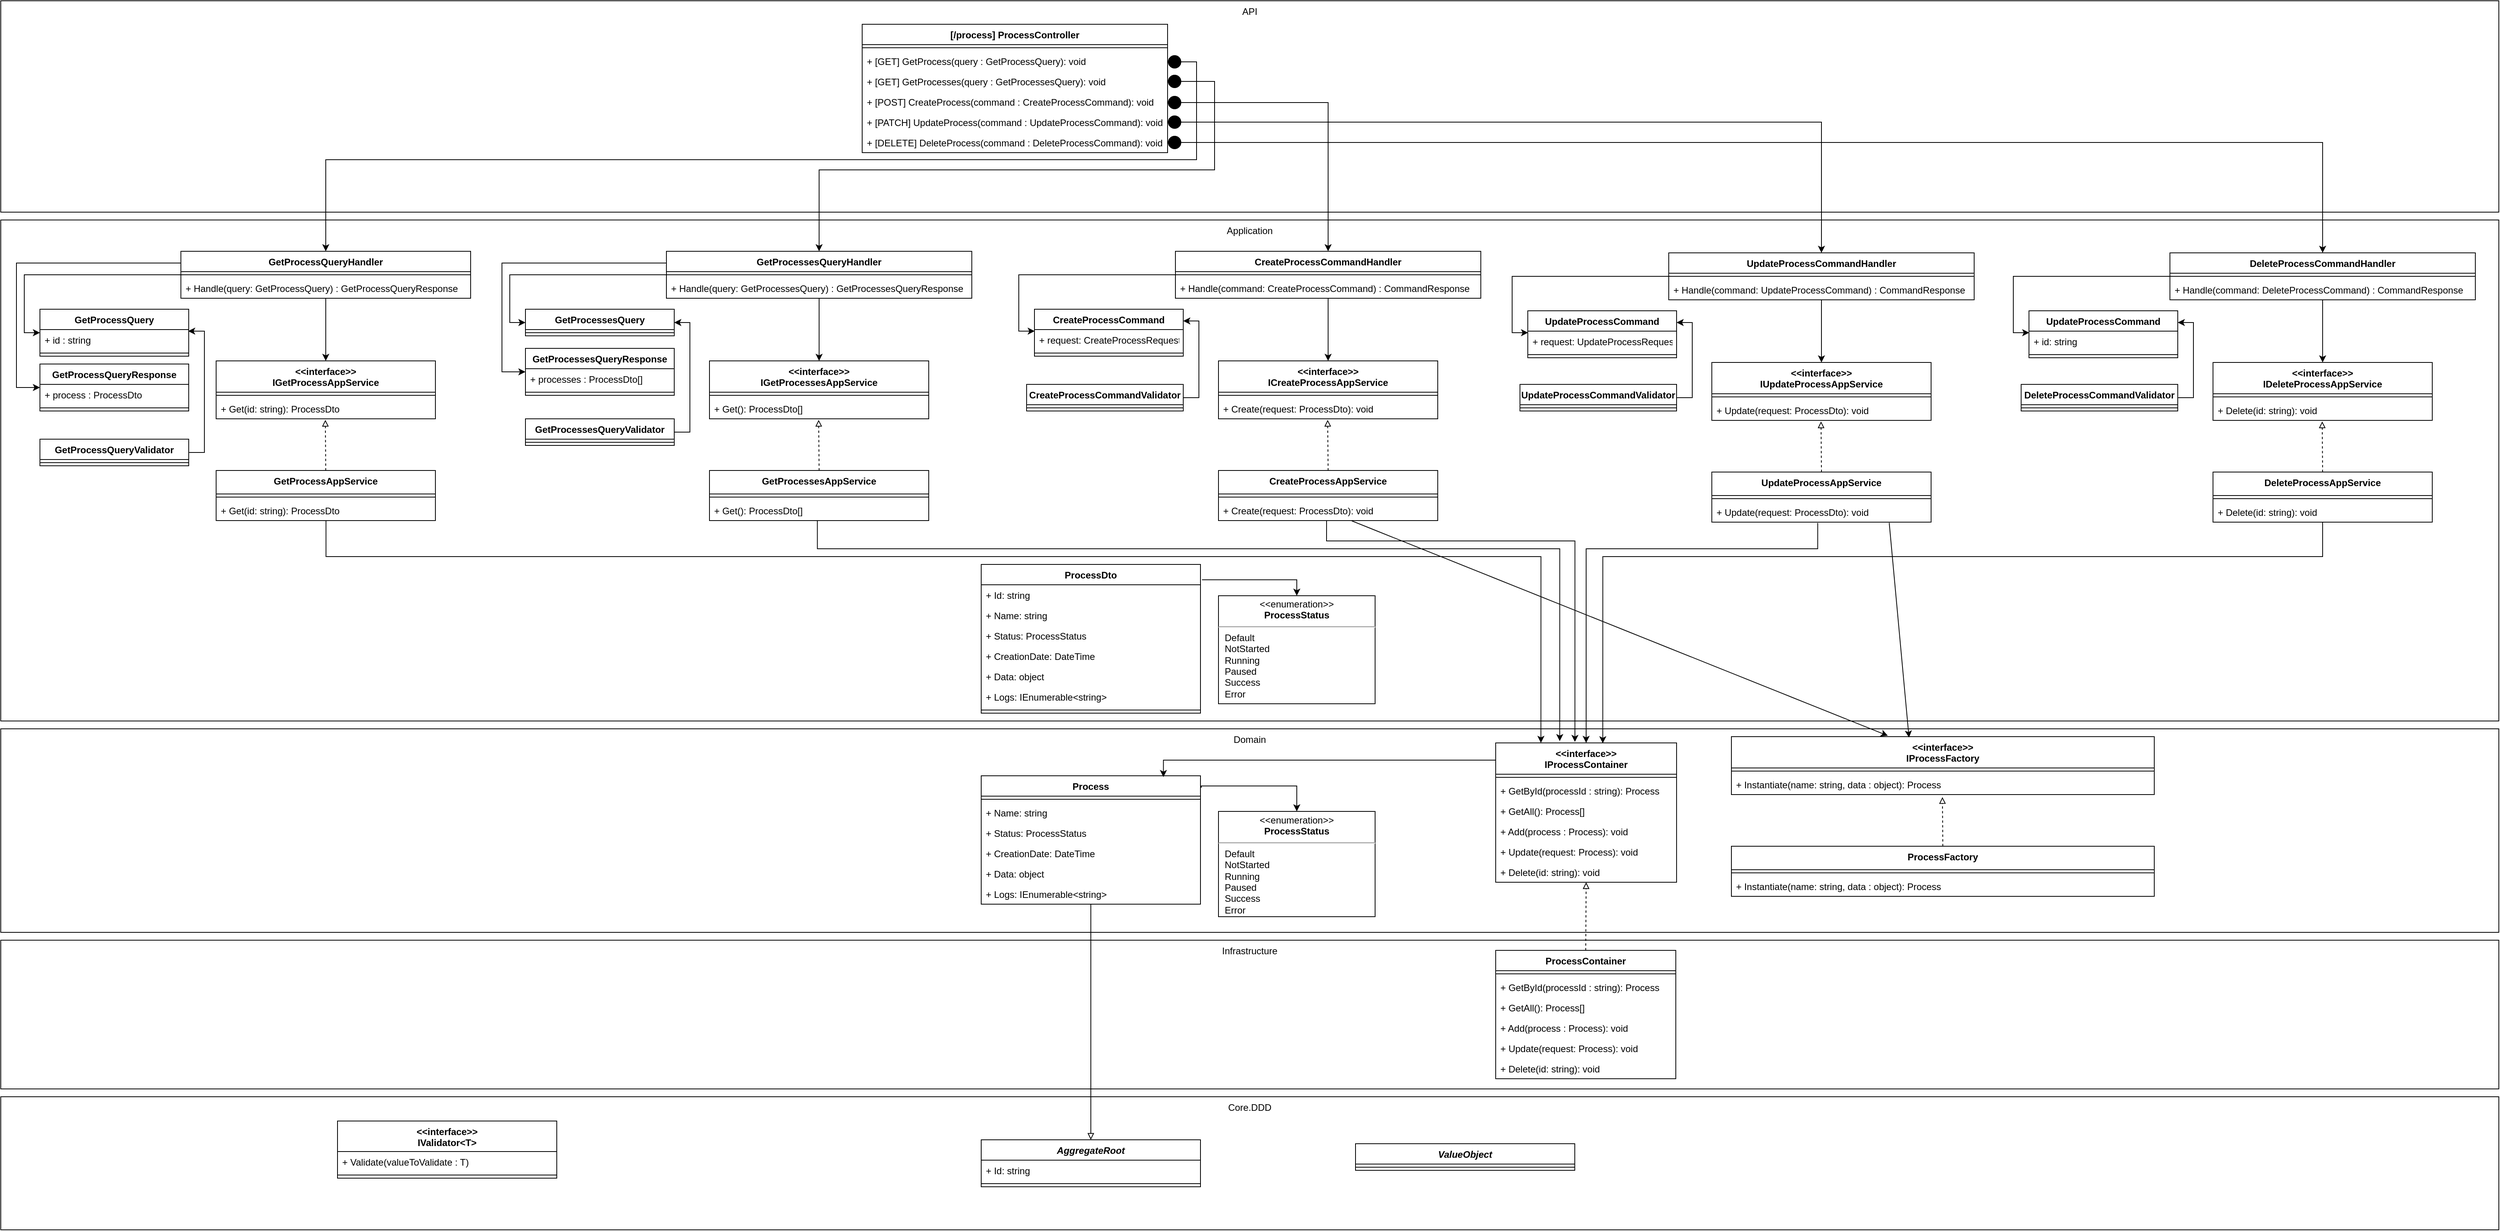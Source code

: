 <mxfile version="13.9.9" type="device" pages="2"><diagram id="qA2Z2XU4HjEcqDbQcufR" name="Class Diagram"><mxGraphModel dx="1038" dy="641" grid="1" gridSize="10" guides="1" tooltips="1" connect="1" arrows="1" fold="1" page="1" pageScale="1" pageWidth="850" pageHeight="1100" math="0" shadow="0"><root><mxCell id="0"/><mxCell id="1" parent="0"/><mxCell id="Ah2xBvdGNWRzJ5lT6GcJ-3" value="API" style="rounded=0;whiteSpace=wrap;html=1;verticalAlign=top;" parent="1" vertex="1"><mxGeometry width="3190" height="270" as="geometry"/></mxCell><mxCell id="Ah2xBvdGNWRzJ5lT6GcJ-4" value="Application" style="rounded=0;whiteSpace=wrap;html=1;verticalAlign=top;" parent="1" vertex="1"><mxGeometry y="280" width="3190" height="640" as="geometry"/></mxCell><mxCell id="Ah2xBvdGNWRzJ5lT6GcJ-5" value="Domain" style="rounded=0;whiteSpace=wrap;html=1;verticalAlign=top;" parent="1" vertex="1"><mxGeometry y="930" width="3190" height="260" as="geometry"/></mxCell><mxCell id="Ah2xBvdGNWRzJ5lT6GcJ-6" value="Infrastructure" style="rounded=0;whiteSpace=wrap;html=1;verticalAlign=top;" parent="1" vertex="1"><mxGeometry y="1200" width="3190" height="190" as="geometry"/></mxCell><mxCell id="sStluDB3QbXJ1252Q005-13" value="[/process] ProcessController" style="swimlane;fontStyle=1;align=center;verticalAlign=top;childLayout=stackLayout;horizontal=1;startSize=26;horizontalStack=0;resizeParent=1;resizeParentMax=0;resizeLast=0;collapsible=1;marginBottom=0;" parent="1" vertex="1"><mxGeometry x="1100" y="30" width="390" height="164" as="geometry"/></mxCell><mxCell id="sStluDB3QbXJ1252Q005-14" value="" style="line;strokeWidth=1;fillColor=none;align=left;verticalAlign=middle;spacingTop=-1;spacingLeft=3;spacingRight=3;rotatable=0;labelPosition=right;points=[];portConstraint=eastwest;" parent="sStluDB3QbXJ1252Q005-13" vertex="1"><mxGeometry y="26" width="390" height="8" as="geometry"/></mxCell><mxCell id="sStluDB3QbXJ1252Q005-15" value="+ [GET] GetProcess(query : GetProcessQuery): void" style="text;strokeColor=none;fillColor=none;align=left;verticalAlign=top;spacingLeft=4;spacingRight=4;overflow=hidden;rotatable=0;points=[[0,0.5],[1,0.5]];portConstraint=eastwest;" parent="sStluDB3QbXJ1252Q005-13" vertex="1"><mxGeometry y="34" width="390" height="26" as="geometry"/></mxCell><mxCell id="9CyIILaS-DxCdf05tpeG-2" value="+ [GET] GetProcesses(query : GetProcessesQuery): void" style="text;strokeColor=none;fillColor=none;align=left;verticalAlign=top;spacingLeft=4;spacingRight=4;overflow=hidden;rotatable=0;points=[[0,0.5],[1,0.5]];portConstraint=eastwest;" parent="sStluDB3QbXJ1252Q005-13" vertex="1"><mxGeometry y="60" width="390" height="26" as="geometry"/></mxCell><mxCell id="9CyIILaS-DxCdf05tpeG-1" value="+ [POST] CreateProcess(command : CreateProcessCommand): void" style="text;strokeColor=none;fillColor=none;align=left;verticalAlign=top;spacingLeft=4;spacingRight=4;overflow=hidden;rotatable=0;points=[[0,0.5],[1,0.5]];portConstraint=eastwest;" parent="sStluDB3QbXJ1252Q005-13" vertex="1"><mxGeometry y="86" width="390" height="26" as="geometry"/></mxCell><mxCell id="9CyIILaS-DxCdf05tpeG-3" value="+ [PATCH] UpdateProcess(command : UpdateProcessCommand): void" style="text;strokeColor=none;fillColor=none;align=left;verticalAlign=top;spacingLeft=4;spacingRight=4;overflow=hidden;rotatable=0;points=[[0,0.5],[1,0.5]];portConstraint=eastwest;" parent="sStluDB3QbXJ1252Q005-13" vertex="1"><mxGeometry y="112" width="390" height="26" as="geometry"/></mxCell><mxCell id="9CyIILaS-DxCdf05tpeG-4" value="+ [DELETE] DeleteProcess(command : DeleteProcessCommand): void" style="text;strokeColor=none;fillColor=none;align=left;verticalAlign=top;spacingLeft=4;spacingRight=4;overflow=hidden;rotatable=0;points=[[0,0.5],[1,0.5]];portConstraint=eastwest;" parent="sStluDB3QbXJ1252Q005-13" vertex="1"><mxGeometry y="138" width="390" height="26" as="geometry"/></mxCell><mxCell id="sStluDB3QbXJ1252Q005-19" value="Process" style="swimlane;fontStyle=1;align=center;verticalAlign=top;childLayout=stackLayout;horizontal=1;startSize=26;horizontalStack=0;resizeParent=1;resizeParentMax=0;resizeLast=0;collapsible=1;marginBottom=0;" parent="1" vertex="1"><mxGeometry x="1252" y="990" width="280" height="164" as="geometry"/></mxCell><mxCell id="sStluDB3QbXJ1252Q005-21" value="" style="line;strokeWidth=1;fillColor=none;align=left;verticalAlign=middle;spacingTop=-1;spacingLeft=3;spacingRight=3;rotatable=0;labelPosition=right;points=[];portConstraint=eastwest;" parent="sStluDB3QbXJ1252Q005-19" vertex="1"><mxGeometry y="26" width="280" height="8" as="geometry"/></mxCell><mxCell id="GbgMT3XAcoGIgECH7haP-46" value="+ Name: string" style="text;strokeColor=none;fillColor=none;align=left;verticalAlign=top;spacingLeft=4;spacingRight=4;overflow=hidden;rotatable=0;points=[[0,0.5],[1,0.5]];portConstraint=eastwest;fontStyle=0" parent="sStluDB3QbXJ1252Q005-19" vertex="1"><mxGeometry y="34" width="280" height="26" as="geometry"/></mxCell><mxCell id="GbgMT3XAcoGIgECH7haP-47" value="+ Status: ProcessStatus" style="text;strokeColor=none;fillColor=none;align=left;verticalAlign=top;spacingLeft=4;spacingRight=4;overflow=hidden;rotatable=0;points=[[0,0.5],[1,0.5]];portConstraint=eastwest;fontStyle=0" parent="sStluDB3QbXJ1252Q005-19" vertex="1"><mxGeometry y="60" width="280" height="26" as="geometry"/></mxCell><mxCell id="GbgMT3XAcoGIgECH7haP-48" value="+ CreationDate: DateTime" style="text;strokeColor=none;fillColor=none;align=left;verticalAlign=top;spacingLeft=4;spacingRight=4;overflow=hidden;rotatable=0;points=[[0,0.5],[1,0.5]];portConstraint=eastwest;fontStyle=0" parent="sStluDB3QbXJ1252Q005-19" vertex="1"><mxGeometry y="86" width="280" height="26" as="geometry"/></mxCell><mxCell id="oWrbATLGkMiTEkdOSKa1-4" value="+ Data: object" style="text;strokeColor=none;fillColor=none;align=left;verticalAlign=top;spacingLeft=4;spacingRight=4;overflow=hidden;rotatable=0;points=[[0,0.5],[1,0.5]];portConstraint=eastwest;fontStyle=0" vertex="1" parent="sStluDB3QbXJ1252Q005-19"><mxGeometry y="112" width="280" height="26" as="geometry"/></mxCell><mxCell id="GbgMT3XAcoGIgECH7haP-49" value="+ Logs: IEnumerable&lt;string&gt;" style="text;strokeColor=none;fillColor=none;align=left;verticalAlign=top;spacingLeft=4;spacingRight=4;overflow=hidden;rotatable=0;points=[[0,0.5],[1,0.5]];portConstraint=eastwest;fontStyle=0" parent="sStluDB3QbXJ1252Q005-19" vertex="1"><mxGeometry y="138" width="280" height="26" as="geometry"/></mxCell><mxCell id="sStluDB3QbXJ1252Q005-38" value="&lt;p style=&quot;margin: 0px ; margin-top: 4px ; text-align: center&quot;&gt;&amp;lt;&amp;lt;enumeration&amp;gt;&amp;gt;&lt;br&gt;&lt;b&gt;ProcessStatus&lt;/b&gt;&lt;br&gt;&lt;/p&gt;&lt;hr&gt;&lt;p style=&quot;margin: 0px 0px 0px 8px ; text-align: left&quot;&gt;Default&lt;br&gt;NotStarted&lt;br&gt;Running&lt;/p&gt;&lt;p style=&quot;margin: 0px 0px 0px 8px ; text-align: left&quot;&gt;Paused&lt;/p&gt;&lt;p style=&quot;margin: 0px 0px 0px 8px ; text-align: left&quot;&gt;Success&lt;/p&gt;&lt;p style=&quot;margin: 0px 0px 0px 8px ; text-align: left&quot;&gt;Error&lt;/p&gt;" style="shape=rect;html=1;overflow=fill;whiteSpace=wrap;" parent="1" vertex="1"><mxGeometry x="1555" y="1035.5" width="200" height="134.5" as="geometry"/></mxCell><mxCell id="25Sd2tmI2MsBJu7RhbcG-1" value="Core.DDD" style="rounded=0;whiteSpace=wrap;html=1;verticalAlign=top;" parent="1" vertex="1"><mxGeometry y="1400" width="3190" height="170" as="geometry"/></mxCell><mxCell id="sStluDB3QbXJ1252Q005-24" value="AggregateRoot" style="swimlane;fontStyle=3;align=center;verticalAlign=top;childLayout=stackLayout;horizontal=1;startSize=26;horizontalStack=0;resizeParent=1;resizeParentMax=0;resizeLast=0;collapsible=1;marginBottom=0;" parent="1" vertex="1"><mxGeometry x="1252" y="1455" width="280" height="60" as="geometry"/></mxCell><mxCell id="sStluDB3QbXJ1252Q005-25" value="+ Id: string" style="text;strokeColor=none;fillColor=none;align=left;verticalAlign=top;spacingLeft=4;spacingRight=4;overflow=hidden;rotatable=0;points=[[0,0.5],[1,0.5]];portConstraint=eastwest;fontStyle=0" parent="sStluDB3QbXJ1252Q005-24" vertex="1"><mxGeometry y="26" width="280" height="26" as="geometry"/></mxCell><mxCell id="sStluDB3QbXJ1252Q005-26" value="" style="line;strokeWidth=1;fillColor=none;align=left;verticalAlign=middle;spacingTop=-1;spacingLeft=3;spacingRight=3;rotatable=0;labelPosition=right;points=[];portConstraint=eastwest;" parent="sStluDB3QbXJ1252Q005-24" vertex="1"><mxGeometry y="52" width="280" height="8" as="geometry"/></mxCell><mxCell id="sStluDB3QbXJ1252Q005-23" style="edgeStyle=orthogonalEdgeStyle;rounded=0;orthogonalLoop=1;jettySize=auto;html=1;exitX=0.5;exitY=1;exitDx=0;exitDy=0;entryX=0.5;entryY=0;entryDx=0;entryDy=0;endArrow=block;endFill=0;" parent="1" source="sStluDB3QbXJ1252Q005-19" target="sStluDB3QbXJ1252Q005-24" edge="1"><mxGeometry relative="1" as="geometry"><mxPoint x="1394.24" y="1314.654" as="sourcePoint"/><mxPoint x="1392.235" y="1490" as="targetPoint"/><Array as="points"/></mxGeometry></mxCell><mxCell id="25Sd2tmI2MsBJu7RhbcG-8" style="edgeStyle=orthogonalEdgeStyle;rounded=0;orthogonalLoop=1;jettySize=auto;html=1;entryX=0.5;entryY=0;entryDx=0;entryDy=0;endArrow=classic;endFill=1;strokeWidth=1;exitX=1.004;exitY=0.093;exitDx=0;exitDy=0;exitPerimeter=0;" parent="1" source="sStluDB3QbXJ1252Q005-19" target="sStluDB3QbXJ1252Q005-38" edge="1"><mxGeometry relative="1" as="geometry"><mxPoint x="1532" y="1029" as="sourcePoint"/><Array as="points"><mxPoint x="1655" y="1003"/></Array></mxGeometry></mxCell><mxCell id="25Sd2tmI2MsBJu7RhbcG-22" value="&lt;&lt;interface&gt;&gt;&#10;IProcessContainer" style="swimlane;fontStyle=1;align=center;verticalAlign=top;childLayout=stackLayout;horizontal=1;startSize=40;horizontalStack=0;resizeParent=1;resizeParentMax=0;resizeLast=0;collapsible=1;marginBottom=0;" parent="1" vertex="1"><mxGeometry x="1909" y="948" width="231" height="178" as="geometry"/></mxCell><mxCell id="25Sd2tmI2MsBJu7RhbcG-23" value="" style="line;strokeWidth=1;fillColor=none;align=left;verticalAlign=middle;spacingTop=-1;spacingLeft=3;spacingRight=3;rotatable=0;labelPosition=right;points=[];portConstraint=eastwest;" parent="25Sd2tmI2MsBJu7RhbcG-22" vertex="1"><mxGeometry y="40" width="231" height="8" as="geometry"/></mxCell><mxCell id="GbgMT3XAcoGIgECH7haP-40" value="+ GetById(processId : string): Process" style="text;strokeColor=none;fillColor=none;align=left;verticalAlign=top;spacingLeft=4;spacingRight=4;overflow=hidden;rotatable=0;points=[[0,0.5],[1,0.5]];portConstraint=eastwest;" parent="25Sd2tmI2MsBJu7RhbcG-22" vertex="1"><mxGeometry y="48" width="231" height="26" as="geometry"/></mxCell><mxCell id="GbgMT3XAcoGIgECH7haP-41" value="+ GetAll(): Process[]" style="text;strokeColor=none;fillColor=none;align=left;verticalAlign=top;spacingLeft=4;spacingRight=4;overflow=hidden;rotatable=0;points=[[0,0.5],[1,0.5]];portConstraint=eastwest;" parent="25Sd2tmI2MsBJu7RhbcG-22" vertex="1"><mxGeometry y="74" width="231" height="26" as="geometry"/></mxCell><mxCell id="GbgMT3XAcoGIgECH7haP-42" value="+ Add(process : Process): void" style="text;strokeColor=none;fillColor=none;align=left;verticalAlign=top;spacingLeft=4;spacingRight=4;overflow=hidden;rotatable=0;points=[[0,0.5],[1,0.5]];portConstraint=eastwest;" parent="25Sd2tmI2MsBJu7RhbcG-22" vertex="1"><mxGeometry y="100" width="231" height="26" as="geometry"/></mxCell><mxCell id="GbgMT3XAcoGIgECH7haP-43" value="+ Update(request: Process): void" style="text;strokeColor=none;fillColor=none;align=left;verticalAlign=top;spacingLeft=4;spacingRight=4;overflow=hidden;rotatable=0;points=[[0,0.5],[1,0.5]];portConstraint=eastwest;" parent="25Sd2tmI2MsBJu7RhbcG-22" vertex="1"><mxGeometry y="126" width="231" height="26" as="geometry"/></mxCell><mxCell id="GbgMT3XAcoGIgECH7haP-44" value="+ Delete(id: string): void" style="text;strokeColor=none;fillColor=none;align=left;verticalAlign=top;spacingLeft=4;spacingRight=4;overflow=hidden;rotatable=0;points=[[0,0.5],[1,0.5]];portConstraint=eastwest;" parent="25Sd2tmI2MsBJu7RhbcG-22" vertex="1"><mxGeometry y="152" width="231" height="26" as="geometry"/></mxCell><mxCell id="25Sd2tmI2MsBJu7RhbcG-28" style="edgeStyle=none;rounded=0;orthogonalLoop=1;jettySize=auto;html=1;exitX=0.5;exitY=0;exitDx=0;exitDy=0;dashed=1;endArrow=block;endFill=0;strokeWidth=1;entryX=0.5;entryY=1;entryDx=0;entryDy=0;" parent="1" source="25Sd2tmI2MsBJu7RhbcG-26" target="25Sd2tmI2MsBJu7RhbcG-22" edge="1"><mxGeometry relative="1" as="geometry"><mxPoint x="1896" y="910" as="targetPoint"/></mxGeometry></mxCell><mxCell id="25Sd2tmI2MsBJu7RhbcG-26" value="ProcessContainer" style="swimlane;fontStyle=1;align=center;verticalAlign=top;childLayout=stackLayout;horizontal=1;startSize=26;horizontalStack=0;resizeParent=1;resizeParentMax=0;resizeLast=0;collapsible=1;marginBottom=0;" parent="1" vertex="1"><mxGeometry x="1909" y="1213" width="230" height="164" as="geometry"/></mxCell><mxCell id="25Sd2tmI2MsBJu7RhbcG-27" value="" style="line;strokeWidth=1;fillColor=none;align=left;verticalAlign=middle;spacingTop=-1;spacingLeft=3;spacingRight=3;rotatable=0;labelPosition=right;points=[];portConstraint=eastwest;" parent="25Sd2tmI2MsBJu7RhbcG-26" vertex="1"><mxGeometry y="26" width="230" height="8" as="geometry"/></mxCell><mxCell id="oWrbATLGkMiTEkdOSKa1-6" value="+ GetById(processId : string): Process" style="text;strokeColor=none;fillColor=none;align=left;verticalAlign=top;spacingLeft=4;spacingRight=4;overflow=hidden;rotatable=0;points=[[0,0.5],[1,0.5]];portConstraint=eastwest;" vertex="1" parent="25Sd2tmI2MsBJu7RhbcG-26"><mxGeometry y="34" width="230" height="26" as="geometry"/></mxCell><mxCell id="oWrbATLGkMiTEkdOSKa1-7" value="+ GetAll(): Process[]" style="text;strokeColor=none;fillColor=none;align=left;verticalAlign=top;spacingLeft=4;spacingRight=4;overflow=hidden;rotatable=0;points=[[0,0.5],[1,0.5]];portConstraint=eastwest;" vertex="1" parent="25Sd2tmI2MsBJu7RhbcG-26"><mxGeometry y="60" width="230" height="26" as="geometry"/></mxCell><mxCell id="oWrbATLGkMiTEkdOSKa1-8" value="+ Add(process : Process): void" style="text;strokeColor=none;fillColor=none;align=left;verticalAlign=top;spacingLeft=4;spacingRight=4;overflow=hidden;rotatable=0;points=[[0,0.5],[1,0.5]];portConstraint=eastwest;" vertex="1" parent="25Sd2tmI2MsBJu7RhbcG-26"><mxGeometry y="86" width="230" height="26" as="geometry"/></mxCell><mxCell id="oWrbATLGkMiTEkdOSKa1-9" value="+ Update(request: Process): void" style="text;strokeColor=none;fillColor=none;align=left;verticalAlign=top;spacingLeft=4;spacingRight=4;overflow=hidden;rotatable=0;points=[[0,0.5],[1,0.5]];portConstraint=eastwest;" vertex="1" parent="25Sd2tmI2MsBJu7RhbcG-26"><mxGeometry y="112" width="230" height="26" as="geometry"/></mxCell><mxCell id="oWrbATLGkMiTEkdOSKa1-10" value="+ Delete(id: string): void" style="text;strokeColor=none;fillColor=none;align=left;verticalAlign=top;spacingLeft=4;spacingRight=4;overflow=hidden;rotatable=0;points=[[0,0.5],[1,0.5]];portConstraint=eastwest;" vertex="1" parent="25Sd2tmI2MsBJu7RhbcG-26"><mxGeometry y="138" width="230" height="26" as="geometry"/></mxCell><mxCell id="25Sd2tmI2MsBJu7RhbcG-60" value="&lt;&lt;interface&gt;&gt;&#10;IGetProcessAppService" style="swimlane;fontStyle=1;align=center;verticalAlign=top;childLayout=stackLayout;horizontal=1;startSize=40;horizontalStack=0;resizeParent=1;resizeParentMax=0;resizeLast=0;collapsible=1;marginBottom=0;" parent="1" vertex="1"><mxGeometry x="275" y="460" width="280" height="74" as="geometry"/></mxCell><mxCell id="25Sd2tmI2MsBJu7RhbcG-62" value="" style="line;strokeWidth=1;fillColor=none;align=left;verticalAlign=middle;spacingTop=-1;spacingLeft=3;spacingRight=3;rotatable=0;labelPosition=right;points=[];portConstraint=eastwest;" parent="25Sd2tmI2MsBJu7RhbcG-60" vertex="1"><mxGeometry y="40" width="280" height="8" as="geometry"/></mxCell><mxCell id="25Sd2tmI2MsBJu7RhbcG-63" value="+ Get(id: string): ProcessDto" style="text;strokeColor=none;fillColor=none;align=left;verticalAlign=top;spacingLeft=4;spacingRight=4;overflow=hidden;rotatable=0;points=[[0,0.5],[1,0.5]];portConstraint=eastwest;" parent="25Sd2tmI2MsBJu7RhbcG-60" vertex="1"><mxGeometry y="48" width="280" height="26" as="geometry"/></mxCell><mxCell id="25Sd2tmI2MsBJu7RhbcG-75" style="edgeStyle=none;rounded=0;orthogonalLoop=1;jettySize=auto;html=1;exitX=0.5;exitY=0;exitDx=0;exitDy=0;entryX=0.498;entryY=1.051;entryDx=0;entryDy=0;entryPerimeter=0;endArrow=block;endFill=0;strokeWidth=1;dashed=1;" parent="1" source="25Sd2tmI2MsBJu7RhbcG-70" target="25Sd2tmI2MsBJu7RhbcG-63" edge="1"><mxGeometry relative="1" as="geometry"/></mxCell><mxCell id="GbgMT3XAcoGIgECH7haP-75" style="edgeStyle=orthogonalEdgeStyle;rounded=0;orthogonalLoop=1;jettySize=auto;html=1;entryX=0.25;entryY=0;entryDx=0;entryDy=0;exitX=0.501;exitY=1.011;exitDx=0;exitDy=0;exitPerimeter=0;" parent="1" source="9CyIILaS-DxCdf05tpeG-24" target="25Sd2tmI2MsBJu7RhbcG-22" edge="1"><mxGeometry relative="1" as="geometry"><Array as="points"><mxPoint x="415" y="710"/><mxPoint x="1967" y="710"/></Array></mxGeometry></mxCell><mxCell id="25Sd2tmI2MsBJu7RhbcG-70" value="GetProcessAppService" style="swimlane;fontStyle=1;align=center;verticalAlign=top;childLayout=stackLayout;horizontal=1;startSize=30;horizontalStack=0;resizeParent=1;resizeParentMax=0;resizeLast=0;collapsible=1;marginBottom=0;" parent="1" vertex="1"><mxGeometry x="275" y="600" width="280" height="64" as="geometry"/></mxCell><mxCell id="25Sd2tmI2MsBJu7RhbcG-71" value="" style="line;strokeWidth=1;fillColor=none;align=left;verticalAlign=middle;spacingTop=-1;spacingLeft=3;spacingRight=3;rotatable=0;labelPosition=right;points=[];portConstraint=eastwest;" parent="25Sd2tmI2MsBJu7RhbcG-70" vertex="1"><mxGeometry y="30" width="280" height="8" as="geometry"/></mxCell><mxCell id="9CyIILaS-DxCdf05tpeG-24" value="+ Get(id: string): ProcessDto" style="text;strokeColor=none;fillColor=none;align=left;verticalAlign=top;spacingLeft=4;spacingRight=4;overflow=hidden;rotatable=0;points=[[0,0.5],[1,0.5]];portConstraint=eastwest;" parent="25Sd2tmI2MsBJu7RhbcG-70" vertex="1"><mxGeometry y="38" width="280" height="26" as="geometry"/></mxCell><mxCell id="25Sd2tmI2MsBJu7RhbcG-106" style="edgeStyle=orthogonalEdgeStyle;rounded=0;orthogonalLoop=1;jettySize=auto;html=1;exitX=0;exitY=0;exitDx=0;exitDy=0;entryX=0.831;entryY=0.01;entryDx=0;entryDy=0;entryPerimeter=0;endArrow=classic;endFill=1;strokeWidth=1;" parent="1" source="25Sd2tmI2MsBJu7RhbcG-22" target="sStluDB3QbXJ1252Q005-19" edge="1"><mxGeometry relative="1" as="geometry"><Array as="points"><mxPoint x="1485" y="970"/></Array><mxPoint x="2260" y="1178.5" as="sourcePoint"/></mxGeometry></mxCell><mxCell id="mQ1qyGUyWNklAwU-oeHZ-1" value="ValueObject" style="swimlane;fontStyle=3;align=center;verticalAlign=top;childLayout=stackLayout;horizontal=1;startSize=26;horizontalStack=0;resizeParent=1;resizeParentMax=0;resizeLast=0;collapsible=1;marginBottom=0;" parent="1" vertex="1"><mxGeometry x="1730" y="1460" width="280" height="34" as="geometry"/></mxCell><mxCell id="mQ1qyGUyWNklAwU-oeHZ-3" value="" style="line;strokeWidth=1;fillColor=none;align=left;verticalAlign=middle;spacingTop=-1;spacingLeft=3;spacingRight=3;rotatable=0;labelPosition=right;points=[];portConstraint=eastwest;" parent="mQ1qyGUyWNklAwU-oeHZ-1" vertex="1"><mxGeometry y="26" width="280" height="8" as="geometry"/></mxCell><mxCell id="mQ1qyGUyWNklAwU-oeHZ-9" value="&lt;&lt;interface&gt;&gt;&#10;IProcessFactory" style="swimlane;fontStyle=1;align=center;verticalAlign=top;childLayout=stackLayout;horizontal=1;startSize=40;horizontalStack=0;resizeParent=1;resizeParentMax=0;resizeLast=0;collapsible=1;marginBottom=0;" parent="1" vertex="1"><mxGeometry x="2210" y="940" width="540" height="74" as="geometry"/></mxCell><mxCell id="mQ1qyGUyWNklAwU-oeHZ-10" value="" style="line;strokeWidth=1;fillColor=none;align=left;verticalAlign=middle;spacingTop=-1;spacingLeft=3;spacingRight=3;rotatable=0;labelPosition=right;points=[];portConstraint=eastwest;" parent="mQ1qyGUyWNklAwU-oeHZ-9" vertex="1"><mxGeometry y="40" width="540" height="8" as="geometry"/></mxCell><mxCell id="mQ1qyGUyWNklAwU-oeHZ-11" value="+ Instantiate(name: string, data : object): Process" style="text;strokeColor=none;fillColor=none;align=left;verticalAlign=top;spacingLeft=4;spacingRight=4;overflow=hidden;rotatable=0;points=[[0,0.5],[1,0.5]];portConstraint=eastwest;fontStyle=0" parent="mQ1qyGUyWNklAwU-oeHZ-9" vertex="1"><mxGeometry y="48" width="540" height="26" as="geometry"/></mxCell><mxCell id="mQ1qyGUyWNklAwU-oeHZ-12" style="edgeStyle=none;rounded=0;orthogonalLoop=1;jettySize=auto;html=1;exitX=0.5;exitY=0;exitDx=0;exitDy=0;dashed=1;endArrow=block;endFill=0;strokeWidth=1;entryX=0.499;entryY=1.123;entryDx=0;entryDy=0;entryPerimeter=0;" parent="1" source="mQ1qyGUyWNklAwU-oeHZ-13" target="mQ1qyGUyWNklAwU-oeHZ-11" edge="1"><mxGeometry relative="1" as="geometry"><mxPoint x="2481" y="1040" as="targetPoint"/></mxGeometry></mxCell><mxCell id="mQ1qyGUyWNklAwU-oeHZ-13" value="ProcessFactory" style="swimlane;fontStyle=1;align=center;verticalAlign=top;childLayout=stackLayout;horizontal=1;startSize=30;horizontalStack=0;resizeParent=1;resizeParentMax=0;resizeLast=0;collapsible=1;marginBottom=0;" parent="1" vertex="1"><mxGeometry x="2210" y="1080" width="540" height="64" as="geometry"/></mxCell><mxCell id="mQ1qyGUyWNklAwU-oeHZ-15" value="" style="line;strokeWidth=1;fillColor=none;align=left;verticalAlign=middle;spacingTop=-1;spacingLeft=3;spacingRight=3;rotatable=0;labelPosition=right;points=[];portConstraint=eastwest;" parent="mQ1qyGUyWNklAwU-oeHZ-13" vertex="1"><mxGeometry y="30" width="540" height="8" as="geometry"/></mxCell><mxCell id="oWrbATLGkMiTEkdOSKa1-2" value="+ Instantiate(name: string, data : object): Process" style="text;strokeColor=none;fillColor=none;align=left;verticalAlign=top;spacingLeft=4;spacingRight=4;overflow=hidden;rotatable=0;points=[[0,0.5],[1,0.5]];portConstraint=eastwest;fontStyle=0" vertex="1" parent="mQ1qyGUyWNklAwU-oeHZ-13"><mxGeometry y="38" width="540" height="26" as="geometry"/></mxCell><mxCell id="mQ1qyGUyWNklAwU-oeHZ-33" value="&lt;&lt;interface&gt;&gt;&#10;IValidator&lt;T&gt;" style="swimlane;fontStyle=1;align=center;verticalAlign=top;childLayout=stackLayout;horizontal=1;startSize=39;horizontalStack=0;resizeParent=1;resizeParentMax=0;resizeLast=0;collapsible=1;marginBottom=0;" parent="1" vertex="1"><mxGeometry x="430" y="1431" width="280" height="73" as="geometry"/></mxCell><mxCell id="mQ1qyGUyWNklAwU-oeHZ-34" value="+ Validate(valueToValidate : T)" style="text;strokeColor=none;fillColor=none;align=left;verticalAlign=top;spacingLeft=4;spacingRight=4;overflow=hidden;rotatable=0;points=[[0,0.5],[1,0.5]];portConstraint=eastwest;fontStyle=0" parent="mQ1qyGUyWNklAwU-oeHZ-33" vertex="1"><mxGeometry y="39" width="280" height="26" as="geometry"/></mxCell><mxCell id="mQ1qyGUyWNklAwU-oeHZ-35" value="" style="line;strokeWidth=1;fillColor=none;align=left;verticalAlign=middle;spacingTop=-1;spacingLeft=3;spacingRight=3;rotatable=0;labelPosition=right;points=[];portConstraint=eastwest;" parent="mQ1qyGUyWNklAwU-oeHZ-33" vertex="1"><mxGeometry y="65" width="280" height="8" as="geometry"/></mxCell><mxCell id="NTfN5ldZbW7aeXS71DbI-8" style="edgeStyle=orthogonalEdgeStyle;rounded=0;orthogonalLoop=1;jettySize=auto;html=1;exitX=1;exitY=0.5;exitDx=0;exitDy=0;entryX=0.5;entryY=0;entryDx=0;entryDy=0;" parent="1" source="9CyIILaS-DxCdf05tpeG-5" target="9CyIILaS-DxCdf05tpeG-11" edge="1"><mxGeometry relative="1" as="geometry"/></mxCell><mxCell id="9CyIILaS-DxCdf05tpeG-5" value="" style="ellipse;whiteSpace=wrap;html=1;aspect=fixed;fillColor=#000000;" parent="1" vertex="1"><mxGeometry x="1491" y="70" width="16" height="16" as="geometry"/></mxCell><mxCell id="NTfN5ldZbW7aeXS71DbI-9" style="edgeStyle=orthogonalEdgeStyle;rounded=0;orthogonalLoop=1;jettySize=auto;html=1;exitX=1;exitY=0.5;exitDx=0;exitDy=0;entryX=0.5;entryY=0;entryDx=0;entryDy=0;" parent="1" source="9CyIILaS-DxCdf05tpeG-6" target="9CyIILaS-DxCdf05tpeG-50" edge="1"><mxGeometry relative="1" as="geometry"><Array as="points"><mxPoint x="1550" y="103"/><mxPoint x="1550" y="216"/><mxPoint x="1045" y="216"/></Array></mxGeometry></mxCell><mxCell id="9CyIILaS-DxCdf05tpeG-6" value="" style="ellipse;whiteSpace=wrap;html=1;aspect=fixed;fillColor=#000000;" parent="1" vertex="1"><mxGeometry x="1491" y="95" width="16" height="16" as="geometry"/></mxCell><mxCell id="NTfN5ldZbW7aeXS71DbI-10" style="edgeStyle=orthogonalEdgeStyle;rounded=0;orthogonalLoop=1;jettySize=auto;html=1;exitX=1;exitY=0.5;exitDx=0;exitDy=0;entryX=0.5;entryY=0;entryDx=0;entryDy=0;endArrow=classic;endFill=1;" parent="1" source="9CyIILaS-DxCdf05tpeG-7" target="9CyIILaS-DxCdf05tpeG-73" edge="1"><mxGeometry relative="1" as="geometry"/></mxCell><mxCell id="9CyIILaS-DxCdf05tpeG-7" value="" style="ellipse;whiteSpace=wrap;html=1;aspect=fixed;fillColor=#000000;" parent="1" vertex="1"><mxGeometry x="1491" y="122" width="16" height="16" as="geometry"/></mxCell><mxCell id="NTfN5ldZbW7aeXS71DbI-11" style="edgeStyle=orthogonalEdgeStyle;rounded=0;orthogonalLoop=1;jettySize=auto;html=1;exitX=1;exitY=0.5;exitDx=0;exitDy=0;entryX=0.5;entryY=0;entryDx=0;entryDy=0;endArrow=classic;endFill=1;" parent="1" source="9CyIILaS-DxCdf05tpeG-8" target="9CyIILaS-DxCdf05tpeG-104" edge="1"><mxGeometry relative="1" as="geometry"/></mxCell><mxCell id="9CyIILaS-DxCdf05tpeG-8" value="" style="ellipse;whiteSpace=wrap;html=1;aspect=fixed;fillColor=#000000;" parent="1" vertex="1"><mxGeometry x="1491" y="147" width="16" height="16" as="geometry"/></mxCell><mxCell id="NTfN5ldZbW7aeXS71DbI-12" style="edgeStyle=orthogonalEdgeStyle;rounded=0;orthogonalLoop=1;jettySize=auto;html=1;exitX=1;exitY=0.5;exitDx=0;exitDy=0;entryX=0.5;entryY=0;entryDx=0;entryDy=0;endArrow=classic;endFill=1;" parent="1" source="9CyIILaS-DxCdf05tpeG-9" target="9CyIILaS-DxCdf05tpeG-144" edge="1"><mxGeometry relative="1" as="geometry"/></mxCell><mxCell id="9CyIILaS-DxCdf05tpeG-9" value="" style="ellipse;whiteSpace=wrap;html=1;aspect=fixed;fillColor=#000000;" parent="1" vertex="1"><mxGeometry x="1491" y="173" width="16" height="16" as="geometry"/></mxCell><mxCell id="9CyIILaS-DxCdf05tpeG-23" style="edgeStyle=orthogonalEdgeStyle;rounded=0;orthogonalLoop=1;jettySize=auto;html=1;exitX=0.5;exitY=1;exitDx=0;exitDy=0;entryX=0.5;entryY=0;entryDx=0;entryDy=0;" parent="1" source="9CyIILaS-DxCdf05tpeG-11" target="25Sd2tmI2MsBJu7RhbcG-60" edge="1"><mxGeometry relative="1" as="geometry"/></mxCell><mxCell id="9CyIILaS-DxCdf05tpeG-86" style="edgeStyle=orthogonalEdgeStyle;rounded=0;orthogonalLoop=1;jettySize=auto;html=1;exitX=0;exitY=0.25;exitDx=0;exitDy=0;entryX=0;entryY=0.5;entryDx=0;entryDy=0;" parent="1" source="9CyIILaS-DxCdf05tpeG-11" target="9CyIILaS-DxCdf05tpeG-20" edge="1"><mxGeometry relative="1" as="geometry"><Array as="points"><mxPoint x="20" y="335"/><mxPoint x="20" y="494"/></Array></mxGeometry></mxCell><mxCell id="9CyIILaS-DxCdf05tpeG-87" style="edgeStyle=orthogonalEdgeStyle;rounded=0;orthogonalLoop=1;jettySize=auto;html=1;exitX=0;exitY=0.5;exitDx=0;exitDy=0;entryX=0;entryY=0.5;entryDx=0;entryDy=0;" parent="1" source="9CyIILaS-DxCdf05tpeG-11" target="9CyIILaS-DxCdf05tpeG-17" edge="1"><mxGeometry relative="1" as="geometry"/></mxCell><mxCell id="9CyIILaS-DxCdf05tpeG-11" value="GetProcessQueryHandler" style="swimlane;fontStyle=1;align=center;verticalAlign=top;childLayout=stackLayout;horizontal=1;startSize=26;horizontalStack=0;resizeParent=1;resizeParentMax=0;resizeLast=0;collapsible=1;marginBottom=0;" parent="1" vertex="1"><mxGeometry x="230" y="320" width="370" height="60" as="geometry"/></mxCell><mxCell id="9CyIILaS-DxCdf05tpeG-13" value="" style="line;strokeWidth=1;fillColor=none;align=left;verticalAlign=middle;spacingTop=-1;spacingLeft=3;spacingRight=3;rotatable=0;labelPosition=right;points=[];portConstraint=eastwest;" parent="9CyIILaS-DxCdf05tpeG-11" vertex="1"><mxGeometry y="26" width="370" height="8" as="geometry"/></mxCell><mxCell id="9CyIILaS-DxCdf05tpeG-12" value="+ Handle(query: GetProcessQuery) : GetProcessQueryResponse" style="text;strokeColor=none;fillColor=none;align=left;verticalAlign=top;spacingLeft=4;spacingRight=4;overflow=hidden;rotatable=0;points=[[0,0.5],[1,0.5]];portConstraint=eastwest;fontStyle=0" parent="9CyIILaS-DxCdf05tpeG-11" vertex="1"><mxGeometry y="34" width="370" height="26" as="geometry"/></mxCell><mxCell id="9CyIILaS-DxCdf05tpeG-17" value="GetProcessQuery" style="swimlane;fontStyle=1;align=center;verticalAlign=top;childLayout=stackLayout;horizontal=1;startSize=26;horizontalStack=0;resizeParent=1;resizeParentMax=0;resizeLast=0;collapsible=1;marginBottom=0;" parent="1" vertex="1"><mxGeometry x="50" y="394" width="190" height="60" as="geometry"/></mxCell><mxCell id="9CyIILaS-DxCdf05tpeG-18" value="+ id : string" style="text;strokeColor=none;fillColor=none;align=left;verticalAlign=top;spacingLeft=4;spacingRight=4;overflow=hidden;rotatable=0;points=[[0,0.5],[1,0.5]];portConstraint=eastwest;fontStyle=0" parent="9CyIILaS-DxCdf05tpeG-17" vertex="1"><mxGeometry y="26" width="190" height="26" as="geometry"/></mxCell><mxCell id="9CyIILaS-DxCdf05tpeG-19" value="" style="line;strokeWidth=1;fillColor=none;align=left;verticalAlign=middle;spacingTop=-1;spacingLeft=3;spacingRight=3;rotatable=0;labelPosition=right;points=[];portConstraint=eastwest;" parent="9CyIILaS-DxCdf05tpeG-17" vertex="1"><mxGeometry y="52" width="190" height="8" as="geometry"/></mxCell><mxCell id="9CyIILaS-DxCdf05tpeG-20" value="GetProcessQueryResponse" style="swimlane;fontStyle=1;align=center;verticalAlign=top;childLayout=stackLayout;horizontal=1;startSize=26;horizontalStack=0;resizeParent=1;resizeParentMax=0;resizeLast=0;collapsible=1;marginBottom=0;" parent="1" vertex="1"><mxGeometry x="50" y="464" width="190" height="60" as="geometry"/></mxCell><mxCell id="9CyIILaS-DxCdf05tpeG-21" value="+ process : ProcessDto" style="text;strokeColor=none;fillColor=none;align=left;verticalAlign=top;spacingLeft=4;spacingRight=4;overflow=hidden;rotatable=0;points=[[0,0.5],[1,0.5]];portConstraint=eastwest;fontStyle=0" parent="9CyIILaS-DxCdf05tpeG-20" vertex="1"><mxGeometry y="26" width="190" height="26" as="geometry"/></mxCell><mxCell id="9CyIILaS-DxCdf05tpeG-22" value="" style="line;strokeWidth=1;fillColor=none;align=left;verticalAlign=middle;spacingTop=-1;spacingLeft=3;spacingRight=3;rotatable=0;labelPosition=right;points=[];portConstraint=eastwest;" parent="9CyIILaS-DxCdf05tpeG-20" vertex="1"><mxGeometry y="52" width="190" height="8" as="geometry"/></mxCell><mxCell id="9CyIILaS-DxCdf05tpeG-42" value="&lt;&lt;interface&gt;&gt;&#10;IGetProcessesAppService" style="swimlane;fontStyle=1;align=center;verticalAlign=top;childLayout=stackLayout;horizontal=1;startSize=40;horizontalStack=0;resizeParent=1;resizeParentMax=0;resizeLast=0;collapsible=1;marginBottom=0;" parent="1" vertex="1"><mxGeometry x="905" y="460" width="280" height="74" as="geometry"/></mxCell><mxCell id="9CyIILaS-DxCdf05tpeG-43" value="" style="line;strokeWidth=1;fillColor=none;align=left;verticalAlign=middle;spacingTop=-1;spacingLeft=3;spacingRight=3;rotatable=0;labelPosition=right;points=[];portConstraint=eastwest;" parent="9CyIILaS-DxCdf05tpeG-42" vertex="1"><mxGeometry y="40" width="280" height="8" as="geometry"/></mxCell><mxCell id="9CyIILaS-DxCdf05tpeG-44" value="+ Get(): ProcessDto[]" style="text;strokeColor=none;fillColor=none;align=left;verticalAlign=top;spacingLeft=4;spacingRight=4;overflow=hidden;rotatable=0;points=[[0,0.5],[1,0.5]];portConstraint=eastwest;" parent="9CyIILaS-DxCdf05tpeG-42" vertex="1"><mxGeometry y="48" width="280" height="26" as="geometry"/></mxCell><mxCell id="9CyIILaS-DxCdf05tpeG-45" style="edgeStyle=none;rounded=0;orthogonalLoop=1;jettySize=auto;html=1;exitX=0.5;exitY=0;exitDx=0;exitDy=0;entryX=0.498;entryY=1.051;entryDx=0;entryDy=0;entryPerimeter=0;endArrow=block;endFill=0;strokeWidth=1;dashed=1;" parent="1" source="9CyIILaS-DxCdf05tpeG-46" target="9CyIILaS-DxCdf05tpeG-44" edge="1"><mxGeometry relative="1" as="geometry"/></mxCell><mxCell id="9CyIILaS-DxCdf05tpeG-46" value="GetProcessesAppService" style="swimlane;fontStyle=1;align=center;verticalAlign=top;childLayout=stackLayout;horizontal=1;startSize=30;horizontalStack=0;resizeParent=1;resizeParentMax=0;resizeLast=0;collapsible=1;marginBottom=0;" parent="1" vertex="1"><mxGeometry x="905" y="600" width="280" height="64" as="geometry"/></mxCell><mxCell id="9CyIILaS-DxCdf05tpeG-47" value="" style="line;strokeWidth=1;fillColor=none;align=left;verticalAlign=middle;spacingTop=-1;spacingLeft=3;spacingRight=3;rotatable=0;labelPosition=right;points=[];portConstraint=eastwest;" parent="9CyIILaS-DxCdf05tpeG-46" vertex="1"><mxGeometry y="30" width="280" height="8" as="geometry"/></mxCell><mxCell id="9CyIILaS-DxCdf05tpeG-48" value="+ Get(): ProcessDto[]" style="text;strokeColor=none;fillColor=none;align=left;verticalAlign=top;spacingLeft=4;spacingRight=4;overflow=hidden;rotatable=0;points=[[0,0.5],[1,0.5]];portConstraint=eastwest;" parent="9CyIILaS-DxCdf05tpeG-46" vertex="1"><mxGeometry y="38" width="280" height="26" as="geometry"/></mxCell><mxCell id="9CyIILaS-DxCdf05tpeG-49" style="edgeStyle=orthogonalEdgeStyle;rounded=0;orthogonalLoop=1;jettySize=auto;html=1;exitX=0.5;exitY=1;exitDx=0;exitDy=0;entryX=0.5;entryY=0;entryDx=0;entryDy=0;" parent="1" source="9CyIILaS-DxCdf05tpeG-50" target="9CyIILaS-DxCdf05tpeG-42" edge="1"><mxGeometry relative="1" as="geometry"/></mxCell><mxCell id="9CyIILaS-DxCdf05tpeG-88" style="edgeStyle=orthogonalEdgeStyle;rounded=0;orthogonalLoop=1;jettySize=auto;html=1;exitX=0;exitY=0.25;exitDx=0;exitDy=0;entryX=0;entryY=0.5;entryDx=0;entryDy=0;" parent="1" source="9CyIILaS-DxCdf05tpeG-50" target="9CyIILaS-DxCdf05tpeG-62" edge="1"><mxGeometry relative="1" as="geometry"><Array as="points"><mxPoint x="640" y="335"/><mxPoint x="640" y="474"/></Array></mxGeometry></mxCell><mxCell id="9CyIILaS-DxCdf05tpeG-89" style="edgeStyle=orthogonalEdgeStyle;rounded=0;orthogonalLoop=1;jettySize=auto;html=1;exitX=0;exitY=0.5;exitDx=0;exitDy=0;entryX=0;entryY=0.5;entryDx=0;entryDy=0;" parent="1" source="9CyIILaS-DxCdf05tpeG-50" target="9CyIILaS-DxCdf05tpeG-59" edge="1"><mxGeometry relative="1" as="geometry"/></mxCell><mxCell id="9CyIILaS-DxCdf05tpeG-50" value="GetProcessesQueryHandler" style="swimlane;fontStyle=1;align=center;verticalAlign=top;childLayout=stackLayout;horizontal=1;startSize=26;horizontalStack=0;resizeParent=1;resizeParentMax=0;resizeLast=0;collapsible=1;marginBottom=0;" parent="1" vertex="1"><mxGeometry x="850" y="320" width="390" height="60" as="geometry"/></mxCell><mxCell id="9CyIILaS-DxCdf05tpeG-51" value="" style="line;strokeWidth=1;fillColor=none;align=left;verticalAlign=middle;spacingTop=-1;spacingLeft=3;spacingRight=3;rotatable=0;labelPosition=right;points=[];portConstraint=eastwest;" parent="9CyIILaS-DxCdf05tpeG-50" vertex="1"><mxGeometry y="26" width="390" height="8" as="geometry"/></mxCell><mxCell id="9CyIILaS-DxCdf05tpeG-52" value="+ Handle(query: GetProcessesQuery) : GetProcessesQueryResponse" style="text;strokeColor=none;fillColor=none;align=left;verticalAlign=top;spacingLeft=4;spacingRight=4;overflow=hidden;rotatable=0;points=[[0,0.5],[1,0.5]];portConstraint=eastwest;fontStyle=0" parent="9CyIILaS-DxCdf05tpeG-50" vertex="1"><mxGeometry y="34" width="390" height="26" as="geometry"/></mxCell><mxCell id="9CyIILaS-DxCdf05tpeG-59" value="GetProcessesQuery" style="swimlane;fontStyle=1;align=center;verticalAlign=top;childLayout=stackLayout;horizontal=1;startSize=26;horizontalStack=0;resizeParent=1;resizeParentMax=0;resizeLast=0;collapsible=1;marginBottom=0;" parent="1" vertex="1"><mxGeometry x="670" y="394" width="190" height="34" as="geometry"/></mxCell><mxCell id="9CyIILaS-DxCdf05tpeG-61" value="" style="line;strokeWidth=1;fillColor=none;align=left;verticalAlign=middle;spacingTop=-1;spacingLeft=3;spacingRight=3;rotatable=0;labelPosition=right;points=[];portConstraint=eastwest;" parent="9CyIILaS-DxCdf05tpeG-59" vertex="1"><mxGeometry y="26" width="190" height="8" as="geometry"/></mxCell><mxCell id="9CyIILaS-DxCdf05tpeG-62" value="GetProcessesQueryResponse" style="swimlane;fontStyle=1;align=center;verticalAlign=top;childLayout=stackLayout;horizontal=1;startSize=26;horizontalStack=0;resizeParent=1;resizeParentMax=0;resizeLast=0;collapsible=1;marginBottom=0;" parent="1" vertex="1"><mxGeometry x="670" y="444" width="190" height="60" as="geometry"/></mxCell><mxCell id="9CyIILaS-DxCdf05tpeG-63" value="+ processes : ProcessDto[]" style="text;strokeColor=none;fillColor=none;align=left;verticalAlign=top;spacingLeft=4;spacingRight=4;overflow=hidden;rotatable=0;points=[[0,0.5],[1,0.5]];portConstraint=eastwest;fontStyle=0" parent="9CyIILaS-DxCdf05tpeG-62" vertex="1"><mxGeometry y="26" width="190" height="26" as="geometry"/></mxCell><mxCell id="9CyIILaS-DxCdf05tpeG-64" value="" style="line;strokeWidth=1;fillColor=none;align=left;verticalAlign=middle;spacingTop=-1;spacingLeft=3;spacingRight=3;rotatable=0;labelPosition=right;points=[];portConstraint=eastwest;" parent="9CyIILaS-DxCdf05tpeG-62" vertex="1"><mxGeometry y="52" width="190" height="8" as="geometry"/></mxCell><mxCell id="9CyIILaS-DxCdf05tpeG-65" value="&lt;&lt;interface&gt;&gt;&#10;ICreateProcessAppService" style="swimlane;fontStyle=1;align=center;verticalAlign=top;childLayout=stackLayout;horizontal=1;startSize=40;horizontalStack=0;resizeParent=1;resizeParentMax=0;resizeLast=0;collapsible=1;marginBottom=0;" parent="1" vertex="1"><mxGeometry x="1555" y="460" width="280" height="74" as="geometry"/></mxCell><mxCell id="9CyIILaS-DxCdf05tpeG-66" value="" style="line;strokeWidth=1;fillColor=none;align=left;verticalAlign=middle;spacingTop=-1;spacingLeft=3;spacingRight=3;rotatable=0;labelPosition=right;points=[];portConstraint=eastwest;" parent="9CyIILaS-DxCdf05tpeG-65" vertex="1"><mxGeometry y="40" width="280" height="8" as="geometry"/></mxCell><mxCell id="9CyIILaS-DxCdf05tpeG-67" value="+ Create(request: ProcessDto): void" style="text;strokeColor=none;fillColor=none;align=left;verticalAlign=top;spacingLeft=4;spacingRight=4;overflow=hidden;rotatable=0;points=[[0,0.5],[1,0.5]];portConstraint=eastwest;" parent="9CyIILaS-DxCdf05tpeG-65" vertex="1"><mxGeometry y="48" width="280" height="26" as="geometry"/></mxCell><mxCell id="9CyIILaS-DxCdf05tpeG-68" style="edgeStyle=none;rounded=0;orthogonalLoop=1;jettySize=auto;html=1;exitX=0.5;exitY=0;exitDx=0;exitDy=0;entryX=0.498;entryY=1.051;entryDx=0;entryDy=0;entryPerimeter=0;endArrow=block;endFill=0;strokeWidth=1;dashed=1;" parent="1" source="9CyIILaS-DxCdf05tpeG-69" target="9CyIILaS-DxCdf05tpeG-67" edge="1"><mxGeometry relative="1" as="geometry"/></mxCell><mxCell id="GbgMT3XAcoGIgECH7haP-78" style="rounded=0;orthogonalLoop=1;jettySize=auto;html=1;exitX=0.608;exitY=1.015;exitDx=0;exitDy=0;entryX=0.37;entryY=-0.016;entryDx=0;entryDy=0;entryPerimeter=0;exitPerimeter=0;" parent="1" source="9CyIILaS-DxCdf05tpeG-71" target="mQ1qyGUyWNklAwU-oeHZ-9" edge="1"><mxGeometry relative="1" as="geometry"/></mxCell><mxCell id="9CyIILaS-DxCdf05tpeG-69" value="CreateProcessAppService" style="swimlane;fontStyle=1;align=center;verticalAlign=top;childLayout=stackLayout;horizontal=1;startSize=30;horizontalStack=0;resizeParent=1;resizeParentMax=0;resizeLast=0;collapsible=1;marginBottom=0;" parent="1" vertex="1"><mxGeometry x="1555" y="600" width="280" height="64" as="geometry"/></mxCell><mxCell id="9CyIILaS-DxCdf05tpeG-70" value="" style="line;strokeWidth=1;fillColor=none;align=left;verticalAlign=middle;spacingTop=-1;spacingLeft=3;spacingRight=3;rotatable=0;labelPosition=right;points=[];portConstraint=eastwest;" parent="9CyIILaS-DxCdf05tpeG-69" vertex="1"><mxGeometry y="30" width="280" height="8" as="geometry"/></mxCell><mxCell id="9CyIILaS-DxCdf05tpeG-71" value="+ Create(request: ProcessDto): void" style="text;strokeColor=none;fillColor=none;align=left;verticalAlign=top;spacingLeft=4;spacingRight=4;overflow=hidden;rotatable=0;points=[[0,0.5],[1,0.5]];portConstraint=eastwest;" parent="9CyIILaS-DxCdf05tpeG-69" vertex="1"><mxGeometry y="38" width="280" height="26" as="geometry"/></mxCell><mxCell id="9CyIILaS-DxCdf05tpeG-72" style="edgeStyle=orthogonalEdgeStyle;rounded=0;orthogonalLoop=1;jettySize=auto;html=1;exitX=0.5;exitY=1;exitDx=0;exitDy=0;entryX=0.5;entryY=0;entryDx=0;entryDy=0;" parent="1" source="9CyIILaS-DxCdf05tpeG-73" target="9CyIILaS-DxCdf05tpeG-65" edge="1"><mxGeometry relative="1" as="geometry"/></mxCell><mxCell id="9CyIILaS-DxCdf05tpeG-91" style="edgeStyle=orthogonalEdgeStyle;rounded=0;orthogonalLoop=1;jettySize=auto;html=1;exitX=0;exitY=0.5;exitDx=0;exitDy=0;entryX=0.002;entryY=0.075;entryDx=0;entryDy=0;entryPerimeter=0;" parent="1" source="9CyIILaS-DxCdf05tpeG-73" target="9CyIILaS-DxCdf05tpeG-81" edge="1"><mxGeometry relative="1" as="geometry"/></mxCell><mxCell id="9CyIILaS-DxCdf05tpeG-73" value="CreateProcessCommandHandler" style="swimlane;fontStyle=1;align=center;verticalAlign=top;childLayout=stackLayout;horizontal=1;startSize=26;horizontalStack=0;resizeParent=1;resizeParentMax=0;resizeLast=0;collapsible=1;marginBottom=0;" parent="1" vertex="1"><mxGeometry x="1500" y="320" width="390" height="60" as="geometry"/></mxCell><mxCell id="9CyIILaS-DxCdf05tpeG-74" value="" style="line;strokeWidth=1;fillColor=none;align=left;verticalAlign=middle;spacingTop=-1;spacingLeft=3;spacingRight=3;rotatable=0;labelPosition=right;points=[];portConstraint=eastwest;" parent="9CyIILaS-DxCdf05tpeG-73" vertex="1"><mxGeometry y="26" width="390" height="8" as="geometry"/></mxCell><mxCell id="9CyIILaS-DxCdf05tpeG-75" value="+ Handle(command: CreateProcessCommand) : CommandResponse" style="text;strokeColor=none;fillColor=none;align=left;verticalAlign=top;spacingLeft=4;spacingRight=4;overflow=hidden;rotatable=0;points=[[0,0.5],[1,0.5]];portConstraint=eastwest;fontStyle=0" parent="9CyIILaS-DxCdf05tpeG-73" vertex="1"><mxGeometry y="34" width="390" height="26" as="geometry"/></mxCell><mxCell id="9CyIILaS-DxCdf05tpeG-76" value="CreateProcessCommand" style="swimlane;fontStyle=1;align=center;verticalAlign=top;childLayout=stackLayout;horizontal=1;startSize=26;horizontalStack=0;resizeParent=1;resizeParentMax=0;resizeLast=0;collapsible=1;marginBottom=0;" parent="1" vertex="1"><mxGeometry x="1320" y="394" width="190" height="60" as="geometry"/></mxCell><mxCell id="9CyIILaS-DxCdf05tpeG-81" value="+ request: CreateProcessRequest" style="text;strokeColor=none;fillColor=none;align=left;verticalAlign=top;spacingLeft=4;spacingRight=4;overflow=hidden;rotatable=0;points=[[0,0.5],[1,0.5]];portConstraint=eastwest;" parent="9CyIILaS-DxCdf05tpeG-76" vertex="1"><mxGeometry y="26" width="190" height="26" as="geometry"/></mxCell><mxCell id="9CyIILaS-DxCdf05tpeG-77" value="" style="line;strokeWidth=1;fillColor=none;align=left;verticalAlign=middle;spacingTop=-1;spacingLeft=3;spacingRight=3;rotatable=0;labelPosition=right;points=[];portConstraint=eastwest;" parent="9CyIILaS-DxCdf05tpeG-76" vertex="1"><mxGeometry y="52" width="190" height="8" as="geometry"/></mxCell><mxCell id="9CyIILaS-DxCdf05tpeG-95" value="&lt;&lt;interface&gt;&gt;&#10;IUpdateProcessAppService" style="swimlane;fontStyle=1;align=center;verticalAlign=top;childLayout=stackLayout;horizontal=1;startSize=40;horizontalStack=0;resizeParent=1;resizeParentMax=0;resizeLast=0;collapsible=1;marginBottom=0;" parent="1" vertex="1"><mxGeometry x="2185" y="462" width="280" height="74" as="geometry"/></mxCell><mxCell id="9CyIILaS-DxCdf05tpeG-96" value="" style="line;strokeWidth=1;fillColor=none;align=left;verticalAlign=middle;spacingTop=-1;spacingLeft=3;spacingRight=3;rotatable=0;labelPosition=right;points=[];portConstraint=eastwest;" parent="9CyIILaS-DxCdf05tpeG-95" vertex="1"><mxGeometry y="40" width="280" height="8" as="geometry"/></mxCell><mxCell id="9CyIILaS-DxCdf05tpeG-97" value="+ Update(request: ProcessDto): void" style="text;strokeColor=none;fillColor=none;align=left;verticalAlign=top;spacingLeft=4;spacingRight=4;overflow=hidden;rotatable=0;points=[[0,0.5],[1,0.5]];portConstraint=eastwest;" parent="9CyIILaS-DxCdf05tpeG-95" vertex="1"><mxGeometry y="48" width="280" height="26" as="geometry"/></mxCell><mxCell id="9CyIILaS-DxCdf05tpeG-98" style="edgeStyle=none;rounded=0;orthogonalLoop=1;jettySize=auto;html=1;exitX=0.5;exitY=0;exitDx=0;exitDy=0;entryX=0.498;entryY=1.051;entryDx=0;entryDy=0;entryPerimeter=0;endArrow=block;endFill=0;strokeWidth=1;dashed=1;" parent="1" source="9CyIILaS-DxCdf05tpeG-99" target="9CyIILaS-DxCdf05tpeG-97" edge="1"><mxGeometry relative="1" as="geometry"/></mxCell><mxCell id="GbgMT3XAcoGIgECH7haP-77" style="rounded=0;orthogonalLoop=1;jettySize=auto;html=1;exitX=0.809;exitY=1.031;exitDx=0;exitDy=0;entryX=0.42;entryY=0.016;entryDx=0;entryDy=0;entryPerimeter=0;exitPerimeter=0;" parent="1" source="9CyIILaS-DxCdf05tpeG-101" target="mQ1qyGUyWNklAwU-oeHZ-9" edge="1"><mxGeometry relative="1" as="geometry"/></mxCell><mxCell id="9CyIILaS-DxCdf05tpeG-99" value="UpdateProcessAppService" style="swimlane;fontStyle=1;align=center;verticalAlign=top;childLayout=stackLayout;horizontal=1;startSize=30;horizontalStack=0;resizeParent=1;resizeParentMax=0;resizeLast=0;collapsible=1;marginBottom=0;" parent="1" vertex="1"><mxGeometry x="2185" y="602" width="280" height="64" as="geometry"/></mxCell><mxCell id="9CyIILaS-DxCdf05tpeG-100" value="" style="line;strokeWidth=1;fillColor=none;align=left;verticalAlign=middle;spacingTop=-1;spacingLeft=3;spacingRight=3;rotatable=0;labelPosition=right;points=[];portConstraint=eastwest;" parent="9CyIILaS-DxCdf05tpeG-99" vertex="1"><mxGeometry y="30" width="280" height="8" as="geometry"/></mxCell><mxCell id="9CyIILaS-DxCdf05tpeG-101" value="+ Update(request: ProcessDto): void" style="text;strokeColor=none;fillColor=none;align=left;verticalAlign=top;spacingLeft=4;spacingRight=4;overflow=hidden;rotatable=0;points=[[0,0.5],[1,0.5]];portConstraint=eastwest;" parent="9CyIILaS-DxCdf05tpeG-99" vertex="1"><mxGeometry y="38" width="280" height="26" as="geometry"/></mxCell><mxCell id="9CyIILaS-DxCdf05tpeG-102" style="edgeStyle=orthogonalEdgeStyle;rounded=0;orthogonalLoop=1;jettySize=auto;html=1;exitX=0.5;exitY=1;exitDx=0;exitDy=0;entryX=0.5;entryY=0;entryDx=0;entryDy=0;" parent="1" source="9CyIILaS-DxCdf05tpeG-104" target="9CyIILaS-DxCdf05tpeG-95" edge="1"><mxGeometry relative="1" as="geometry"/></mxCell><mxCell id="9CyIILaS-DxCdf05tpeG-103" style="edgeStyle=orthogonalEdgeStyle;rounded=0;orthogonalLoop=1;jettySize=auto;html=1;exitX=0;exitY=0.5;exitDx=0;exitDy=0;entryX=0.002;entryY=0.075;entryDx=0;entryDy=0;entryPerimeter=0;" parent="1" source="9CyIILaS-DxCdf05tpeG-104" target="9CyIILaS-DxCdf05tpeG-109" edge="1"><mxGeometry relative="1" as="geometry"/></mxCell><mxCell id="9CyIILaS-DxCdf05tpeG-104" value="UpdateProcessCommandHandler" style="swimlane;fontStyle=1;align=center;verticalAlign=top;childLayout=stackLayout;horizontal=1;startSize=26;horizontalStack=0;resizeParent=1;resizeParentMax=0;resizeLast=0;collapsible=1;marginBottom=0;" parent="1" vertex="1"><mxGeometry x="2130" y="322" width="390" height="60" as="geometry"/></mxCell><mxCell id="9CyIILaS-DxCdf05tpeG-105" value="" style="line;strokeWidth=1;fillColor=none;align=left;verticalAlign=middle;spacingTop=-1;spacingLeft=3;spacingRight=3;rotatable=0;labelPosition=right;points=[];portConstraint=eastwest;" parent="9CyIILaS-DxCdf05tpeG-104" vertex="1"><mxGeometry y="26" width="390" height="8" as="geometry"/></mxCell><mxCell id="9CyIILaS-DxCdf05tpeG-106" value="+ Handle(command: UpdateProcessCommand) : CommandResponse" style="text;strokeColor=none;fillColor=none;align=left;verticalAlign=top;spacingLeft=4;spacingRight=4;overflow=hidden;rotatable=0;points=[[0,0.5],[1,0.5]];portConstraint=eastwest;fontStyle=0" parent="9CyIILaS-DxCdf05tpeG-104" vertex="1"><mxGeometry y="34" width="390" height="26" as="geometry"/></mxCell><mxCell id="9CyIILaS-DxCdf05tpeG-108" value="UpdateProcessCommand" style="swimlane;fontStyle=1;align=center;verticalAlign=top;childLayout=stackLayout;horizontal=1;startSize=26;horizontalStack=0;resizeParent=1;resizeParentMax=0;resizeLast=0;collapsible=1;marginBottom=0;" parent="1" vertex="1"><mxGeometry x="1950" y="396" width="190" height="60" as="geometry"/></mxCell><mxCell id="9CyIILaS-DxCdf05tpeG-109" value="+ request: UpdateProcessRequest" style="text;strokeColor=none;fillColor=none;align=left;verticalAlign=top;spacingLeft=4;spacingRight=4;overflow=hidden;rotatable=0;points=[[0,0.5],[1,0.5]];portConstraint=eastwest;" parent="9CyIILaS-DxCdf05tpeG-108" vertex="1"><mxGeometry y="26" width="190" height="26" as="geometry"/></mxCell><mxCell id="9CyIILaS-DxCdf05tpeG-110" value="" style="line;strokeWidth=1;fillColor=none;align=left;verticalAlign=middle;spacingTop=-1;spacingLeft=3;spacingRight=3;rotatable=0;labelPosition=right;points=[];portConstraint=eastwest;" parent="9CyIILaS-DxCdf05tpeG-108" vertex="1"><mxGeometry y="52" width="190" height="8" as="geometry"/></mxCell><mxCell id="9CyIILaS-DxCdf05tpeG-135" value="&lt;&lt;interface&gt;&gt;&#10;IDeleteProcessAppService" style="swimlane;fontStyle=1;align=center;verticalAlign=top;childLayout=stackLayout;horizontal=1;startSize=40;horizontalStack=0;resizeParent=1;resizeParentMax=0;resizeLast=0;collapsible=1;marginBottom=0;" parent="1" vertex="1"><mxGeometry x="2825" y="462" width="280" height="74" as="geometry"/></mxCell><mxCell id="9CyIILaS-DxCdf05tpeG-136" value="" style="line;strokeWidth=1;fillColor=none;align=left;verticalAlign=middle;spacingTop=-1;spacingLeft=3;spacingRight=3;rotatable=0;labelPosition=right;points=[];portConstraint=eastwest;" parent="9CyIILaS-DxCdf05tpeG-135" vertex="1"><mxGeometry y="40" width="280" height="8" as="geometry"/></mxCell><mxCell id="9CyIILaS-DxCdf05tpeG-137" value="+ Delete(id: string): void" style="text;strokeColor=none;fillColor=none;align=left;verticalAlign=top;spacingLeft=4;spacingRight=4;overflow=hidden;rotatable=0;points=[[0,0.5],[1,0.5]];portConstraint=eastwest;" parent="9CyIILaS-DxCdf05tpeG-135" vertex="1"><mxGeometry y="48" width="280" height="26" as="geometry"/></mxCell><mxCell id="9CyIILaS-DxCdf05tpeG-138" style="edgeStyle=none;rounded=0;orthogonalLoop=1;jettySize=auto;html=1;exitX=0.5;exitY=0;exitDx=0;exitDy=0;entryX=0.498;entryY=1.051;entryDx=0;entryDy=0;entryPerimeter=0;endArrow=block;endFill=0;strokeWidth=1;dashed=1;" parent="1" source="9CyIILaS-DxCdf05tpeG-139" target="9CyIILaS-DxCdf05tpeG-137" edge="1"><mxGeometry relative="1" as="geometry"/></mxCell><mxCell id="9CyIILaS-DxCdf05tpeG-139" value="DeleteProcessAppService" style="swimlane;fontStyle=1;align=center;verticalAlign=top;childLayout=stackLayout;horizontal=1;startSize=30;horizontalStack=0;resizeParent=1;resizeParentMax=0;resizeLast=0;collapsible=1;marginBottom=0;" parent="1" vertex="1"><mxGeometry x="2825" y="602" width="280" height="64" as="geometry"/></mxCell><mxCell id="9CyIILaS-DxCdf05tpeG-140" value="" style="line;strokeWidth=1;fillColor=none;align=left;verticalAlign=middle;spacingTop=-1;spacingLeft=3;spacingRight=3;rotatable=0;labelPosition=right;points=[];portConstraint=eastwest;" parent="9CyIILaS-DxCdf05tpeG-139" vertex="1"><mxGeometry y="30" width="280" height="8" as="geometry"/></mxCell><mxCell id="9CyIILaS-DxCdf05tpeG-141" value="+ Delete(id: string): void" style="text;strokeColor=none;fillColor=none;align=left;verticalAlign=top;spacingLeft=4;spacingRight=4;overflow=hidden;rotatable=0;points=[[0,0.5],[1,0.5]];portConstraint=eastwest;" parent="9CyIILaS-DxCdf05tpeG-139" vertex="1"><mxGeometry y="38" width="280" height="26" as="geometry"/></mxCell><mxCell id="9CyIILaS-DxCdf05tpeG-142" style="edgeStyle=orthogonalEdgeStyle;rounded=0;orthogonalLoop=1;jettySize=auto;html=1;exitX=0.5;exitY=1;exitDx=0;exitDy=0;entryX=0.5;entryY=0;entryDx=0;entryDy=0;" parent="1" source="9CyIILaS-DxCdf05tpeG-144" target="9CyIILaS-DxCdf05tpeG-135" edge="1"><mxGeometry relative="1" as="geometry"/></mxCell><mxCell id="9CyIILaS-DxCdf05tpeG-143" style="edgeStyle=orthogonalEdgeStyle;rounded=0;orthogonalLoop=1;jettySize=auto;html=1;exitX=0;exitY=0.5;exitDx=0;exitDy=0;entryX=0.002;entryY=0.075;entryDx=0;entryDy=0;entryPerimeter=0;" parent="1" source="9CyIILaS-DxCdf05tpeG-144" target="9CyIILaS-DxCdf05tpeG-149" edge="1"><mxGeometry relative="1" as="geometry"/></mxCell><mxCell id="9CyIILaS-DxCdf05tpeG-144" value="DeleteProcessCommandHandler" style="swimlane;fontStyle=1;align=center;verticalAlign=top;childLayout=stackLayout;horizontal=1;startSize=26;horizontalStack=0;resizeParent=1;resizeParentMax=0;resizeLast=0;collapsible=1;marginBottom=0;" parent="1" vertex="1"><mxGeometry x="2770" y="322" width="390" height="60" as="geometry"/></mxCell><mxCell id="9CyIILaS-DxCdf05tpeG-145" value="" style="line;strokeWidth=1;fillColor=none;align=left;verticalAlign=middle;spacingTop=-1;spacingLeft=3;spacingRight=3;rotatable=0;labelPosition=right;points=[];portConstraint=eastwest;" parent="9CyIILaS-DxCdf05tpeG-144" vertex="1"><mxGeometry y="26" width="390" height="8" as="geometry"/></mxCell><mxCell id="9CyIILaS-DxCdf05tpeG-146" value="+ Handle(command: DeleteProcessCommand) : CommandResponse" style="text;strokeColor=none;fillColor=none;align=left;verticalAlign=top;spacingLeft=4;spacingRight=4;overflow=hidden;rotatable=0;points=[[0,0.5],[1,0.5]];portConstraint=eastwest;fontStyle=0" parent="9CyIILaS-DxCdf05tpeG-144" vertex="1"><mxGeometry y="34" width="390" height="26" as="geometry"/></mxCell><mxCell id="9CyIILaS-DxCdf05tpeG-148" value="UpdateProcessCommand" style="swimlane;fontStyle=1;align=center;verticalAlign=top;childLayout=stackLayout;horizontal=1;startSize=26;horizontalStack=0;resizeParent=1;resizeParentMax=0;resizeLast=0;collapsible=1;marginBottom=0;" parent="1" vertex="1"><mxGeometry x="2590" y="396" width="190" height="60" as="geometry"/></mxCell><mxCell id="9CyIILaS-DxCdf05tpeG-149" value="+ id: string" style="text;strokeColor=none;fillColor=none;align=left;verticalAlign=top;spacingLeft=4;spacingRight=4;overflow=hidden;rotatable=0;points=[[0,0.5],[1,0.5]];portConstraint=eastwest;" parent="9CyIILaS-DxCdf05tpeG-148" vertex="1"><mxGeometry y="26" width="190" height="26" as="geometry"/></mxCell><mxCell id="9CyIILaS-DxCdf05tpeG-150" value="" style="line;strokeWidth=1;fillColor=none;align=left;verticalAlign=middle;spacingTop=-1;spacingLeft=3;spacingRight=3;rotatable=0;labelPosition=right;points=[];portConstraint=eastwest;" parent="9CyIILaS-DxCdf05tpeG-148" vertex="1"><mxGeometry y="52" width="190" height="8" as="geometry"/></mxCell><mxCell id="NTfN5ldZbW7aeXS71DbI-1" value="ProcessDto" style="swimlane;fontStyle=1;align=center;verticalAlign=top;childLayout=stackLayout;horizontal=1;startSize=26;horizontalStack=0;resizeParent=1;resizeParentMax=0;resizeLast=0;collapsible=1;marginBottom=0;" parent="1" vertex="1"><mxGeometry x="1252" y="720" width="280" height="190" as="geometry"/></mxCell><mxCell id="GbgMT3XAcoGIgECH7haP-58" value="+ Id: string" style="text;strokeColor=none;fillColor=none;align=left;verticalAlign=top;spacingLeft=4;spacingRight=4;overflow=hidden;rotatable=0;points=[[0,0.5],[1,0.5]];portConstraint=eastwest;fontStyle=0" parent="NTfN5ldZbW7aeXS71DbI-1" vertex="1"><mxGeometry y="26" width="280" height="26" as="geometry"/></mxCell><mxCell id="NTfN5ldZbW7aeXS71DbI-2" value="+ Name: string" style="text;strokeColor=none;fillColor=none;align=left;verticalAlign=top;spacingLeft=4;spacingRight=4;overflow=hidden;rotatable=0;points=[[0,0.5],[1,0.5]];portConstraint=eastwest;fontStyle=0" parent="NTfN5ldZbW7aeXS71DbI-1" vertex="1"><mxGeometry y="52" width="280" height="26" as="geometry"/></mxCell><mxCell id="NTfN5ldZbW7aeXS71DbI-4" value="+ Status: ProcessStatus" style="text;strokeColor=none;fillColor=none;align=left;verticalAlign=top;spacingLeft=4;spacingRight=4;overflow=hidden;rotatable=0;points=[[0,0.5],[1,0.5]];portConstraint=eastwest;fontStyle=0" parent="NTfN5ldZbW7aeXS71DbI-1" vertex="1"><mxGeometry y="78" width="280" height="26" as="geometry"/></mxCell><mxCell id="oWrbATLGkMiTEkdOSKa1-5" value="+ CreationDate: DateTime" style="text;strokeColor=none;fillColor=none;align=left;verticalAlign=top;spacingLeft=4;spacingRight=4;overflow=hidden;rotatable=0;points=[[0,0.5],[1,0.5]];portConstraint=eastwest;fontStyle=0" vertex="1" parent="NTfN5ldZbW7aeXS71DbI-1"><mxGeometry y="104" width="280" height="26" as="geometry"/></mxCell><mxCell id="NTfN5ldZbW7aeXS71DbI-3" value="+ Data: object" style="text;strokeColor=none;fillColor=none;align=left;verticalAlign=top;spacingLeft=4;spacingRight=4;overflow=hidden;rotatable=0;points=[[0,0.5],[1,0.5]];portConstraint=eastwest;fontStyle=0" parent="NTfN5ldZbW7aeXS71DbI-1" vertex="1"><mxGeometry y="130" width="280" height="26" as="geometry"/></mxCell><mxCell id="NTfN5ldZbW7aeXS71DbI-5" value="+ Logs: IEnumerable&lt;string&gt;" style="text;strokeColor=none;fillColor=none;align=left;verticalAlign=top;spacingLeft=4;spacingRight=4;overflow=hidden;rotatable=0;points=[[0,0.5],[1,0.5]];portConstraint=eastwest;fontStyle=0" parent="NTfN5ldZbW7aeXS71DbI-1" vertex="1"><mxGeometry y="156" width="280" height="26" as="geometry"/></mxCell><mxCell id="NTfN5ldZbW7aeXS71DbI-6" value="" style="line;strokeWidth=1;fillColor=none;align=left;verticalAlign=middle;spacingTop=-1;spacingLeft=3;spacingRight=3;rotatable=0;labelPosition=right;points=[];portConstraint=eastwest;" parent="NTfN5ldZbW7aeXS71DbI-1" vertex="1"><mxGeometry y="182" width="280" height="8" as="geometry"/></mxCell><mxCell id="NTfN5ldZbW7aeXS71DbI-7" value="&lt;p style=&quot;margin: 0px ; margin-top: 4px ; text-align: center&quot;&gt;&amp;lt;&amp;lt;enumeration&amp;gt;&amp;gt;&lt;br&gt;&lt;b&gt;ProcessStatus&lt;/b&gt;&lt;/p&gt;&lt;hr&gt;&lt;p style=&quot;margin: 0px ; margin-left: 8px ; text-align: left&quot;&gt;Default&lt;br&gt;&lt;/p&gt;&lt;p style=&quot;margin: 0px ; margin-left: 8px ; text-align: left&quot;&gt;NotStarted&lt;br&gt;Running&lt;/p&gt;&lt;p style=&quot;margin: 0px ; margin-left: 8px ; text-align: left&quot;&gt;Paused&lt;/p&gt;&lt;p style=&quot;margin: 0px ; margin-left: 8px ; text-align: left&quot;&gt;Success&lt;/p&gt;&lt;p style=&quot;margin: 0px ; margin-left: 8px ; text-align: left&quot;&gt;Error&lt;/p&gt;" style="shape=rect;html=1;overflow=fill;whiteSpace=wrap;" parent="1" vertex="1"><mxGeometry x="1555" y="760" width="200" height="138" as="geometry"/></mxCell><mxCell id="U65tOjHirHIQ8dx2zy98-5" style="edgeStyle=orthogonalEdgeStyle;rounded=0;orthogonalLoop=1;jettySize=auto;html=1;exitX=1;exitY=0.5;exitDx=0;exitDy=0;entryX=0.996;entryY=0.077;entryDx=0;entryDy=0;entryPerimeter=0;" parent="1" source="U65tOjHirHIQ8dx2zy98-3" target="9CyIILaS-DxCdf05tpeG-18" edge="1"><mxGeometry relative="1" as="geometry"/></mxCell><mxCell id="U65tOjHirHIQ8dx2zy98-3" value="GetProcessQueryValidator" style="swimlane;fontStyle=1;align=center;verticalAlign=top;childLayout=stackLayout;horizontal=1;startSize=26;horizontalStack=0;resizeParent=1;resizeParentMax=0;resizeLast=0;collapsible=1;marginBottom=0;" parent="1" vertex="1"><mxGeometry x="50" y="560" width="190" height="34" as="geometry"/></mxCell><mxCell id="U65tOjHirHIQ8dx2zy98-4" value="" style="line;strokeWidth=1;fillColor=none;align=left;verticalAlign=middle;spacingTop=-1;spacingLeft=3;spacingRight=3;rotatable=0;labelPosition=right;points=[];portConstraint=eastwest;" parent="U65tOjHirHIQ8dx2zy98-3" vertex="1"><mxGeometry y="26" width="190" height="8" as="geometry"/></mxCell><mxCell id="U65tOjHirHIQ8dx2zy98-8" style="edgeStyle=orthogonalEdgeStyle;rounded=0;orthogonalLoop=1;jettySize=auto;html=1;exitX=1;exitY=0.5;exitDx=0;exitDy=0;entryX=1;entryY=0.5;entryDx=0;entryDy=0;" parent="1" source="U65tOjHirHIQ8dx2zy98-6" target="9CyIILaS-DxCdf05tpeG-59" edge="1"><mxGeometry relative="1" as="geometry"/></mxCell><mxCell id="U65tOjHirHIQ8dx2zy98-6" value="GetProcessesQueryValidator" style="swimlane;fontStyle=1;align=center;verticalAlign=top;childLayout=stackLayout;horizontal=1;startSize=26;horizontalStack=0;resizeParent=1;resizeParentMax=0;resizeLast=0;collapsible=1;marginBottom=0;" parent="1" vertex="1"><mxGeometry x="670" y="534" width="190" height="34" as="geometry"/></mxCell><mxCell id="U65tOjHirHIQ8dx2zy98-7" value="" style="line;strokeWidth=1;fillColor=none;align=left;verticalAlign=middle;spacingTop=-1;spacingLeft=3;spacingRight=3;rotatable=0;labelPosition=right;points=[];portConstraint=eastwest;" parent="U65tOjHirHIQ8dx2zy98-6" vertex="1"><mxGeometry y="26" width="190" height="8" as="geometry"/></mxCell><mxCell id="U65tOjHirHIQ8dx2zy98-11" style="edgeStyle=orthogonalEdgeStyle;rounded=0;orthogonalLoop=1;jettySize=auto;html=1;exitX=1;exitY=0.5;exitDx=0;exitDy=0;entryX=1;entryY=0.25;entryDx=0;entryDy=0;" parent="1" source="U65tOjHirHIQ8dx2zy98-9" target="9CyIILaS-DxCdf05tpeG-76" edge="1"><mxGeometry relative="1" as="geometry"/></mxCell><mxCell id="U65tOjHirHIQ8dx2zy98-9" value="CreateProcessCommandValidator" style="swimlane;fontStyle=1;align=center;verticalAlign=top;childLayout=stackLayout;horizontal=1;startSize=26;horizontalStack=0;resizeParent=1;resizeParentMax=0;resizeLast=0;collapsible=1;marginBottom=0;" parent="1" vertex="1"><mxGeometry x="1310" y="490" width="200" height="34" as="geometry"/></mxCell><mxCell id="U65tOjHirHIQ8dx2zy98-10" value="" style="line;strokeWidth=1;fillColor=none;align=left;verticalAlign=middle;spacingTop=-1;spacingLeft=3;spacingRight=3;rotatable=0;labelPosition=right;points=[];portConstraint=eastwest;" parent="U65tOjHirHIQ8dx2zy98-9" vertex="1"><mxGeometry y="26" width="200" height="8" as="geometry"/></mxCell><mxCell id="U65tOjHirHIQ8dx2zy98-14" style="edgeStyle=orthogonalEdgeStyle;rounded=0;orthogonalLoop=1;jettySize=auto;html=1;exitX=1;exitY=0.5;exitDx=0;exitDy=0;entryX=1;entryY=0.25;entryDx=0;entryDy=0;" parent="1" source="U65tOjHirHIQ8dx2zy98-12" target="9CyIILaS-DxCdf05tpeG-108" edge="1"><mxGeometry relative="1" as="geometry"/></mxCell><mxCell id="U65tOjHirHIQ8dx2zy98-12" value="UpdateProcessCommandValidator" style="swimlane;fontStyle=1;align=center;verticalAlign=top;childLayout=stackLayout;horizontal=1;startSize=26;horizontalStack=0;resizeParent=1;resizeParentMax=0;resizeLast=0;collapsible=1;marginBottom=0;" parent="1" vertex="1"><mxGeometry x="1940" y="490" width="200" height="34" as="geometry"/></mxCell><mxCell id="U65tOjHirHIQ8dx2zy98-13" value="" style="line;strokeWidth=1;fillColor=none;align=left;verticalAlign=middle;spacingTop=-1;spacingLeft=3;spacingRight=3;rotatable=0;labelPosition=right;points=[];portConstraint=eastwest;" parent="U65tOjHirHIQ8dx2zy98-12" vertex="1"><mxGeometry y="26" width="200" height="8" as="geometry"/></mxCell><mxCell id="U65tOjHirHIQ8dx2zy98-17" style="edgeStyle=orthogonalEdgeStyle;rounded=0;orthogonalLoop=1;jettySize=auto;html=1;exitX=1;exitY=0.5;exitDx=0;exitDy=0;entryX=1;entryY=0.25;entryDx=0;entryDy=0;" parent="1" source="U65tOjHirHIQ8dx2zy98-15" target="9CyIILaS-DxCdf05tpeG-148" edge="1"><mxGeometry relative="1" as="geometry"/></mxCell><mxCell id="U65tOjHirHIQ8dx2zy98-15" value="DeleteProcessCommandValidator" style="swimlane;fontStyle=1;align=center;verticalAlign=top;childLayout=stackLayout;horizontal=1;startSize=26;horizontalStack=0;resizeParent=1;resizeParentMax=0;resizeLast=0;collapsible=1;marginBottom=0;" parent="1" vertex="1"><mxGeometry x="2580" y="490" width="200" height="34" as="geometry"/></mxCell><mxCell id="U65tOjHirHIQ8dx2zy98-16" value="" style="line;strokeWidth=1;fillColor=none;align=left;verticalAlign=middle;spacingTop=-1;spacingLeft=3;spacingRight=3;rotatable=0;labelPosition=right;points=[];portConstraint=eastwest;" parent="U65tOjHirHIQ8dx2zy98-15" vertex="1"><mxGeometry y="26" width="200" height="8" as="geometry"/></mxCell><mxCell id="GbgMT3XAcoGIgECH7haP-3" style="edgeStyle=orthogonalEdgeStyle;rounded=0;orthogonalLoop=1;jettySize=auto;html=1;exitX=1.007;exitY=0.103;exitDx=0;exitDy=0;entryX=0.5;entryY=0;entryDx=0;entryDy=0;exitPerimeter=0;" parent="1" source="NTfN5ldZbW7aeXS71DbI-1" target="NTfN5ldZbW7aeXS71DbI-7" edge="1"><mxGeometry relative="1" as="geometry"/></mxCell><mxCell id="GbgMT3XAcoGIgECH7haP-71" style="rounded=0;orthogonalLoop=1;jettySize=auto;html=1;exitX=0.493;exitY=0.993;exitDx=0;exitDy=0;edgeStyle=orthogonalEdgeStyle;exitPerimeter=0;entryX=0.438;entryY=-0.007;entryDx=0;entryDy=0;entryPerimeter=0;" parent="1" source="9CyIILaS-DxCdf05tpeG-71" target="25Sd2tmI2MsBJu7RhbcG-22" edge="1"><mxGeometry relative="1" as="geometry"><mxPoint x="2423" y="937" as="targetPoint"/><Array as="points"><mxPoint x="1693" y="690"/><mxPoint x="2010" y="690"/></Array></mxGeometry></mxCell><mxCell id="GbgMT3XAcoGIgECH7haP-72" style="rounded=0;orthogonalLoop=1;jettySize=auto;html=1;exitX=0.483;exitY=1.04;exitDx=0;exitDy=0;entryX=0.5;entryY=0;entryDx=0;entryDy=0;exitPerimeter=0;edgeStyle=orthogonalEdgeStyle;" parent="1" source="9CyIILaS-DxCdf05tpeG-101" target="25Sd2tmI2MsBJu7RhbcG-22" edge="1"><mxGeometry relative="1" as="geometry"><Array as="points"><mxPoint x="2320" y="700"/><mxPoint x="2025" y="700"/></Array></mxGeometry></mxCell><mxCell id="GbgMT3XAcoGIgECH7haP-73" style="edgeStyle=orthogonalEdgeStyle;rounded=0;orthogonalLoop=1;jettySize=auto;html=1;entryX=0.592;entryY=0.003;entryDx=0;entryDy=0;entryPerimeter=0;exitX=0.5;exitY=1.019;exitDx=0;exitDy=0;exitPerimeter=0;" parent="1" source="9CyIILaS-DxCdf05tpeG-141" target="25Sd2tmI2MsBJu7RhbcG-22" edge="1"><mxGeometry relative="1" as="geometry"><mxPoint x="2970" y="690" as="sourcePoint"/><Array as="points"><mxPoint x="2965" y="710"/><mxPoint x="2046" y="710"/></Array></mxGeometry></mxCell><mxCell id="GbgMT3XAcoGIgECH7haP-74" style="edgeStyle=orthogonalEdgeStyle;rounded=0;orthogonalLoop=1;jettySize=auto;html=1;exitX=0.492;exitY=1.011;exitDx=0;exitDy=0;entryX=0.354;entryY=-0.013;entryDx=0;entryDy=0;entryPerimeter=0;exitPerimeter=0;" parent="1" source="9CyIILaS-DxCdf05tpeG-48" target="25Sd2tmI2MsBJu7RhbcG-22" edge="1"><mxGeometry relative="1" as="geometry"><Array as="points"><mxPoint x="1043" y="700"/><mxPoint x="1991" y="700"/></Array></mxGeometry></mxCell></root></mxGraphModel></diagram><diagram id="wBNWMZn2EeC2GPxIT2kx" name="Sequence Diagram"><mxGraphModel dx="1038" dy="641" grid="1" gridSize="10" guides="1" tooltips="1" connect="1" arrows="1" fold="1" page="1" pageScale="1" pageWidth="850" pageHeight="1100" math="0" shadow="0"><root><mxCell id="YkQo0-gSIFrN2n7pPfTI-0"/><mxCell id="YkQo0-gSIFrN2n7pPfTI-1" parent="YkQo0-gSIFrN2n7pPfTI-0"/><mxCell id="YkQo0-gSIFrN2n7pPfTI-2" value="API" style="shape=umlLifeline;perimeter=lifelinePerimeter;whiteSpace=wrap;html=1;container=1;collapsible=0;recursiveResize=0;outlineConnect=0;" parent="YkQo0-gSIFrN2n7pPfTI-1" vertex="1"><mxGeometry x="230" y="40" width="100" height="470" as="geometry"/></mxCell><mxCell id="YkQo0-gSIFrN2n7pPfTI-22" value="" style="rounded=0;whiteSpace=wrap;html=1;" parent="YkQo0-gSIFrN2n7pPfTI-2" vertex="1"><mxGeometry x="45" y="210" width="10" height="80" as="geometry"/></mxCell><mxCell id="YkQo0-gSIFrN2n7pPfTI-3" value="Client" style="shape=umlLifeline;participant=umlActor;perimeter=lifelinePerimeter;whiteSpace=wrap;html=1;container=1;collapsible=0;recursiveResize=0;verticalAlign=top;spacingTop=36;outlineConnect=0;" parent="YkQo0-gSIFrN2n7pPfTI-1" vertex="1"><mxGeometry x="40" y="40" width="20" height="470" as="geometry"/></mxCell><mxCell id="YkQo0-gSIFrN2n7pPfTI-4" value="" style="rounded=0;whiteSpace=wrap;html=1;" parent="YkQo0-gSIFrN2n7pPfTI-3" vertex="1"><mxGeometry x="5" y="80" width="10" height="80" as="geometry"/></mxCell><mxCell id="YkQo0-gSIFrN2n7pPfTI-21" value="" style="rounded=0;whiteSpace=wrap;html=1;" parent="YkQo0-gSIFrN2n7pPfTI-3" vertex="1"><mxGeometry x="5" y="210" width="10" height="80" as="geometry"/></mxCell><mxCell id="YkQo0-gSIFrN2n7pPfTI-19" style="rounded=0;orthogonalLoop=1;jettySize=auto;html=1;exitX=0;exitY=1;exitDx=0;exitDy=0;entryX=1;entryY=1;entryDx=0;entryDy=0;endArrow=block;endFill=0;strokeWidth=1;" parent="YkQo0-gSIFrN2n7pPfTI-1" source="YkQo0-gSIFrN2n7pPfTI-5" target="YkQo0-gSIFrN2n7pPfTI-4" edge="1"><mxGeometry relative="1" as="geometry"/></mxCell><mxCell id="YkQo0-gSIFrN2n7pPfTI-20" value="OK(processId)" style="edgeLabel;html=1;align=center;verticalAlign=middle;resizable=0;points=[];" parent="YkQo0-gSIFrN2n7pPfTI-19" vertex="1" connectable="0"><mxGeometry x="-0.175" y="2" relative="1" as="geometry"><mxPoint x="-26.35" y="-16.22" as="offset"/></mxGeometry></mxCell><mxCell id="YkQo0-gSIFrN2n7pPfTI-5" value="" style="rounded=0;whiteSpace=wrap;html=1;" parent="YkQo0-gSIFrN2n7pPfTI-1" vertex="1"><mxGeometry x="275" y="120" width="10" height="80" as="geometry"/></mxCell><mxCell id="YkQo0-gSIFrN2n7pPfTI-6" value="Infrastructure" style="shape=umlLifeline;perimeter=lifelinePerimeter;whiteSpace=wrap;html=1;container=1;collapsible=0;recursiveResize=0;outlineConnect=0;" parent="YkQo0-gSIFrN2n7pPfTI-1" vertex="1"><mxGeometry x="450" y="40" width="150" height="470" as="geometry"/></mxCell><mxCell id="YkQo0-gSIFrN2n7pPfTI-7" value="" style="rounded=0;whiteSpace=wrap;html=1;" parent="YkQo0-gSIFrN2n7pPfTI-6" vertex="1"><mxGeometry x="70" y="82" width="10" height="358" as="geometry"/></mxCell><mxCell id="YkQo0-gSIFrN2n7pPfTI-9" style="rounded=0;orthogonalLoop=1;jettySize=auto;html=1;exitX=1;exitY=0;exitDx=0;exitDy=0;entryX=0;entryY=0;entryDx=0;entryDy=0;endArrow=block;endFill=0;strokeWidth=1;" parent="YkQo0-gSIFrN2n7pPfTI-1" source="YkQo0-gSIFrN2n7pPfTI-4" target="YkQo0-gSIFrN2n7pPfTI-5" edge="1"><mxGeometry relative="1" as="geometry"/></mxCell><mxCell id="YkQo0-gSIFrN2n7pPfTI-10" value="POST /process/start&lt;br&gt;{&lt;br&gt;&amp;nbsp; &amp;nbsp; type={Type}&lt;br&gt;}" style="edgeLabel;html=1;align=left;verticalAlign=middle;resizable=0;points=[];" parent="YkQo0-gSIFrN2n7pPfTI-9" vertex="1" connectable="0"><mxGeometry x="-0.29" y="-1" relative="1" as="geometry"><mxPoint x="-27" y="-31" as="offset"/></mxGeometry></mxCell><mxCell id="YkQo0-gSIFrN2n7pPfTI-11" style="rounded=0;orthogonalLoop=1;jettySize=auto;html=1;endArrow=block;endFill=0;strokeWidth=1;" parent="YkQo0-gSIFrN2n7pPfTI-1" edge="1"><mxGeometry relative="1" as="geometry"><mxPoint x="284" y="135" as="sourcePoint"/><mxPoint x="520.5" y="135" as="targetPoint"/></mxGeometry></mxCell><mxCell id="YkQo0-gSIFrN2n7pPfTI-12" value="Start Process(type : ProcessType)" style="edgeLabel;html=1;align=center;verticalAlign=middle;resizable=0;points=[];" parent="YkQo0-gSIFrN2n7pPfTI-11" vertex="1" connectable="0"><mxGeometry x="-0.29" y="-1" relative="1" as="geometry"><mxPoint x="33" y="-11" as="offset"/></mxGeometry></mxCell><mxCell id="YkQo0-gSIFrN2n7pPfTI-15" style="rounded=0;orthogonalLoop=1;jettySize=auto;html=1;exitX=-0.367;exitY=0.17;exitDx=0;exitDy=0;entryX=1;entryY=0.75;entryDx=0;entryDy=0;endArrow=block;endFill=0;strokeWidth=1;exitPerimeter=0;" parent="YkQo0-gSIFrN2n7pPfTI-1" source="YkQo0-gSIFrN2n7pPfTI-7" target="YkQo0-gSIFrN2n7pPfTI-5" edge="1"><mxGeometry relative="1" as="geometry"/></mxCell><mxCell id="YkQo0-gSIFrN2n7pPfTI-16" value="Ok" style="edgeLabel;html=1;align=center;verticalAlign=middle;resizable=0;points=[];" parent="YkQo0-gSIFrN2n7pPfTI-15" vertex="1" connectable="0"><mxGeometry x="-0.154" y="-1" relative="1" as="geometry"><mxPoint x="-19.5" y="-7.83" as="offset"/></mxGeometry></mxCell><mxCell id="YkQo0-gSIFrN2n7pPfTI-24" style="rounded=0;orthogonalLoop=1;jettySize=auto;html=1;entryX=0;entryY=0;entryDx=0;entryDy=0;endArrow=block;endFill=0;strokeWidth=1;exitX=0.75;exitY=0;exitDx=0;exitDy=0;" parent="YkQo0-gSIFrN2n7pPfTI-1" source="YkQo0-gSIFrN2n7pPfTI-21" edge="1"><mxGeometry relative="1" as="geometry"><mxPoint x="60" y="250" as="sourcePoint"/><mxPoint x="275" y="250.0" as="targetPoint"/></mxGeometry></mxCell><mxCell id="YkQo0-gSIFrN2n7pPfTI-25" value="GET /process/status?id={processId}" style="edgeLabel;html=1;align=center;verticalAlign=middle;resizable=0;points=[];" parent="YkQo0-gSIFrN2n7pPfTI-24" vertex="1" connectable="0"><mxGeometry x="-0.29" y="-1" relative="1" as="geometry"><mxPoint x="38.5" y="-11" as="offset"/></mxGeometry></mxCell><mxCell id="YkQo0-gSIFrN2n7pPfTI-26" style="rounded=0;orthogonalLoop=1;jettySize=auto;html=1;exitX=0.133;exitY=0.919;exitDx=0;exitDy=0;endArrow=block;endFill=0;strokeWidth=1;exitPerimeter=0;entryX=1;entryY=1;entryDx=0;entryDy=0;" parent="YkQo0-gSIFrN2n7pPfTI-1" target="YkQo0-gSIFrN2n7pPfTI-21" edge="1"><mxGeometry relative="1" as="geometry"><mxPoint x="275.0" y="330" as="sourcePoint"/><mxPoint x="106" y="332" as="targetPoint"/></mxGeometry></mxCell><mxCell id="YkQo0-gSIFrN2n7pPfTI-27" value="Status" style="edgeLabel;html=1;align=center;verticalAlign=middle;resizable=0;points=[];" parent="YkQo0-gSIFrN2n7pPfTI-26" vertex="1" connectable="0"><mxGeometry x="-0.175" y="2" relative="1" as="geometry"><mxPoint x="-26.35" y="-16.22" as="offset"/></mxGeometry></mxCell><mxCell id="YkQo0-gSIFrN2n7pPfTI-28" style="rounded=0;orthogonalLoop=1;jettySize=auto;html=1;endArrow=block;endFill=0;strokeWidth=1;" parent="YkQo0-gSIFrN2n7pPfTI-1" edge="1"><mxGeometry relative="1" as="geometry"><mxPoint x="285" y="260.3" as="sourcePoint"/><mxPoint x="516" y="260" as="targetPoint"/></mxGeometry></mxCell><mxCell id="YkQo0-gSIFrN2n7pPfTI-29" value="GetProcessStatus(id : ProcessId)" style="edgeLabel;html=1;align=center;verticalAlign=middle;resizable=0;points=[];" parent="YkQo0-gSIFrN2n7pPfTI-28" vertex="1" connectable="0"><mxGeometry x="-0.29" y="-1" relative="1" as="geometry"><mxPoint x="33" y="-11" as="offset"/></mxGeometry></mxCell><mxCell id="YkQo0-gSIFrN2n7pPfTI-30" style="rounded=0;orthogonalLoop=1;jettySize=auto;html=1;exitX=-0.133;exitY=0.196;exitDx=0;exitDy=0;entryX=1;entryY=0.75;entryDx=0;entryDy=0;endArrow=block;endFill=0;strokeWidth=1;exitPerimeter=0;" parent="YkQo0-gSIFrN2n7pPfTI-1" edge="1"><mxGeometry relative="1" as="geometry"><mxPoint x="518.67" y="310.0" as="sourcePoint"/><mxPoint x="285" y="311.2" as="targetPoint"/></mxGeometry></mxCell><mxCell id="YkQo0-gSIFrN2n7pPfTI-31" value="Status" style="edgeLabel;html=1;align=center;verticalAlign=middle;resizable=0;points=[];" parent="YkQo0-gSIFrN2n7pPfTI-30" vertex="1" connectable="0"><mxGeometry x="-0.154" y="-1" relative="1" as="geometry"><mxPoint x="-19.5" y="-7.83" as="offset"/></mxGeometry></mxCell><mxCell id="YkQo0-gSIFrN2n7pPfTI-32" value="" style="rounded=0;whiteSpace=wrap;html=1;" parent="YkQo0-gSIFrN2n7pPfTI-1" vertex="1"><mxGeometry x="275.17" y="380" width="10" height="80" as="geometry"/></mxCell><mxCell id="YkQo0-gSIFrN2n7pPfTI-33" value="" style="rounded=0;whiteSpace=wrap;html=1;" parent="YkQo0-gSIFrN2n7pPfTI-1" vertex="1"><mxGeometry x="45.17" y="380" width="10" height="80" as="geometry"/></mxCell><mxCell id="YkQo0-gSIFrN2n7pPfTI-34" style="rounded=0;orthogonalLoop=1;jettySize=auto;html=1;entryX=0;entryY=0;entryDx=0;entryDy=0;endArrow=block;endFill=0;strokeWidth=1;exitX=0.75;exitY=0;exitDx=0;exitDy=0;" parent="YkQo0-gSIFrN2n7pPfTI-1" source="YkQo0-gSIFrN2n7pPfTI-33" edge="1"><mxGeometry relative="1" as="geometry"><mxPoint x="60.17" y="380" as="sourcePoint"/><mxPoint x="275.17" y="380.0" as="targetPoint"/></mxGeometry></mxCell><mxCell id="YkQo0-gSIFrN2n7pPfTI-35" value="GET /process/logs?id={processId}" style="edgeLabel;html=1;align=center;verticalAlign=middle;resizable=0;points=[];" parent="YkQo0-gSIFrN2n7pPfTI-34" vertex="1" connectable="0"><mxGeometry x="-0.29" y="-1" relative="1" as="geometry"><mxPoint x="38.5" y="-11" as="offset"/></mxGeometry></mxCell><mxCell id="YkQo0-gSIFrN2n7pPfTI-36" style="rounded=0;orthogonalLoop=1;jettySize=auto;html=1;exitX=0.133;exitY=0.919;exitDx=0;exitDy=0;endArrow=block;endFill=0;strokeWidth=1;exitPerimeter=0;entryX=1;entryY=1;entryDx=0;entryDy=0;" parent="YkQo0-gSIFrN2n7pPfTI-1" target="YkQo0-gSIFrN2n7pPfTI-33" edge="1"><mxGeometry relative="1" as="geometry"><mxPoint x="275.17" y="460" as="sourcePoint"/><mxPoint x="106.17" y="462" as="targetPoint"/></mxGeometry></mxCell><mxCell id="YkQo0-gSIFrN2n7pPfTI-37" value="Logs" style="edgeLabel;html=1;align=center;verticalAlign=middle;resizable=0;points=[];" parent="YkQo0-gSIFrN2n7pPfTI-36" vertex="1" connectable="0"><mxGeometry x="-0.175" y="2" relative="1" as="geometry"><mxPoint x="-26.35" y="-16.22" as="offset"/></mxGeometry></mxCell><mxCell id="YkQo0-gSIFrN2n7pPfTI-38" style="rounded=0;orthogonalLoop=1;jettySize=auto;html=1;endArrow=block;endFill=0;strokeWidth=1;entryX=0;entryY=0.75;entryDx=0;entryDy=0;" parent="YkQo0-gSIFrN2n7pPfTI-1" target="YkQo0-gSIFrN2n7pPfTI-7" edge="1"><mxGeometry relative="1" as="geometry"><mxPoint x="285.17" y="390.3" as="sourcePoint"/><mxPoint x="521.33" y="406.36" as="targetPoint"/></mxGeometry></mxCell><mxCell id="YkQo0-gSIFrN2n7pPfTI-39" value="GetProcessLogs(id : ProcessId)" style="edgeLabel;html=1;align=center;verticalAlign=middle;resizable=0;points=[];" parent="YkQo0-gSIFrN2n7pPfTI-38" vertex="1" connectable="0"><mxGeometry x="-0.29" y="-1" relative="1" as="geometry"><mxPoint x="33" y="-11" as="offset"/></mxGeometry></mxCell><mxCell id="YkQo0-gSIFrN2n7pPfTI-40" style="rounded=0;orthogonalLoop=1;jettySize=auto;html=1;exitX=-0.133;exitY=0.196;exitDx=0;exitDy=0;entryX=1;entryY=0.75;entryDx=0;entryDy=0;endArrow=block;endFill=0;strokeWidth=1;exitPerimeter=0;" parent="YkQo0-gSIFrN2n7pPfTI-1" edge="1"><mxGeometry relative="1" as="geometry"><mxPoint x="518.84" y="440" as="sourcePoint"/><mxPoint x="285.17" y="441.2" as="targetPoint"/></mxGeometry></mxCell><mxCell id="YkQo0-gSIFrN2n7pPfTI-41" value="Logs" style="edgeLabel;html=1;align=center;verticalAlign=middle;resizable=0;points=[];" parent="YkQo0-gSIFrN2n7pPfTI-40" vertex="1" connectable="0"><mxGeometry x="-0.154" y="-1" relative="1" as="geometry"><mxPoint x="-19.5" y="-7.83" as="offset"/></mxGeometry></mxCell></root></mxGraphModel></diagram></mxfile>